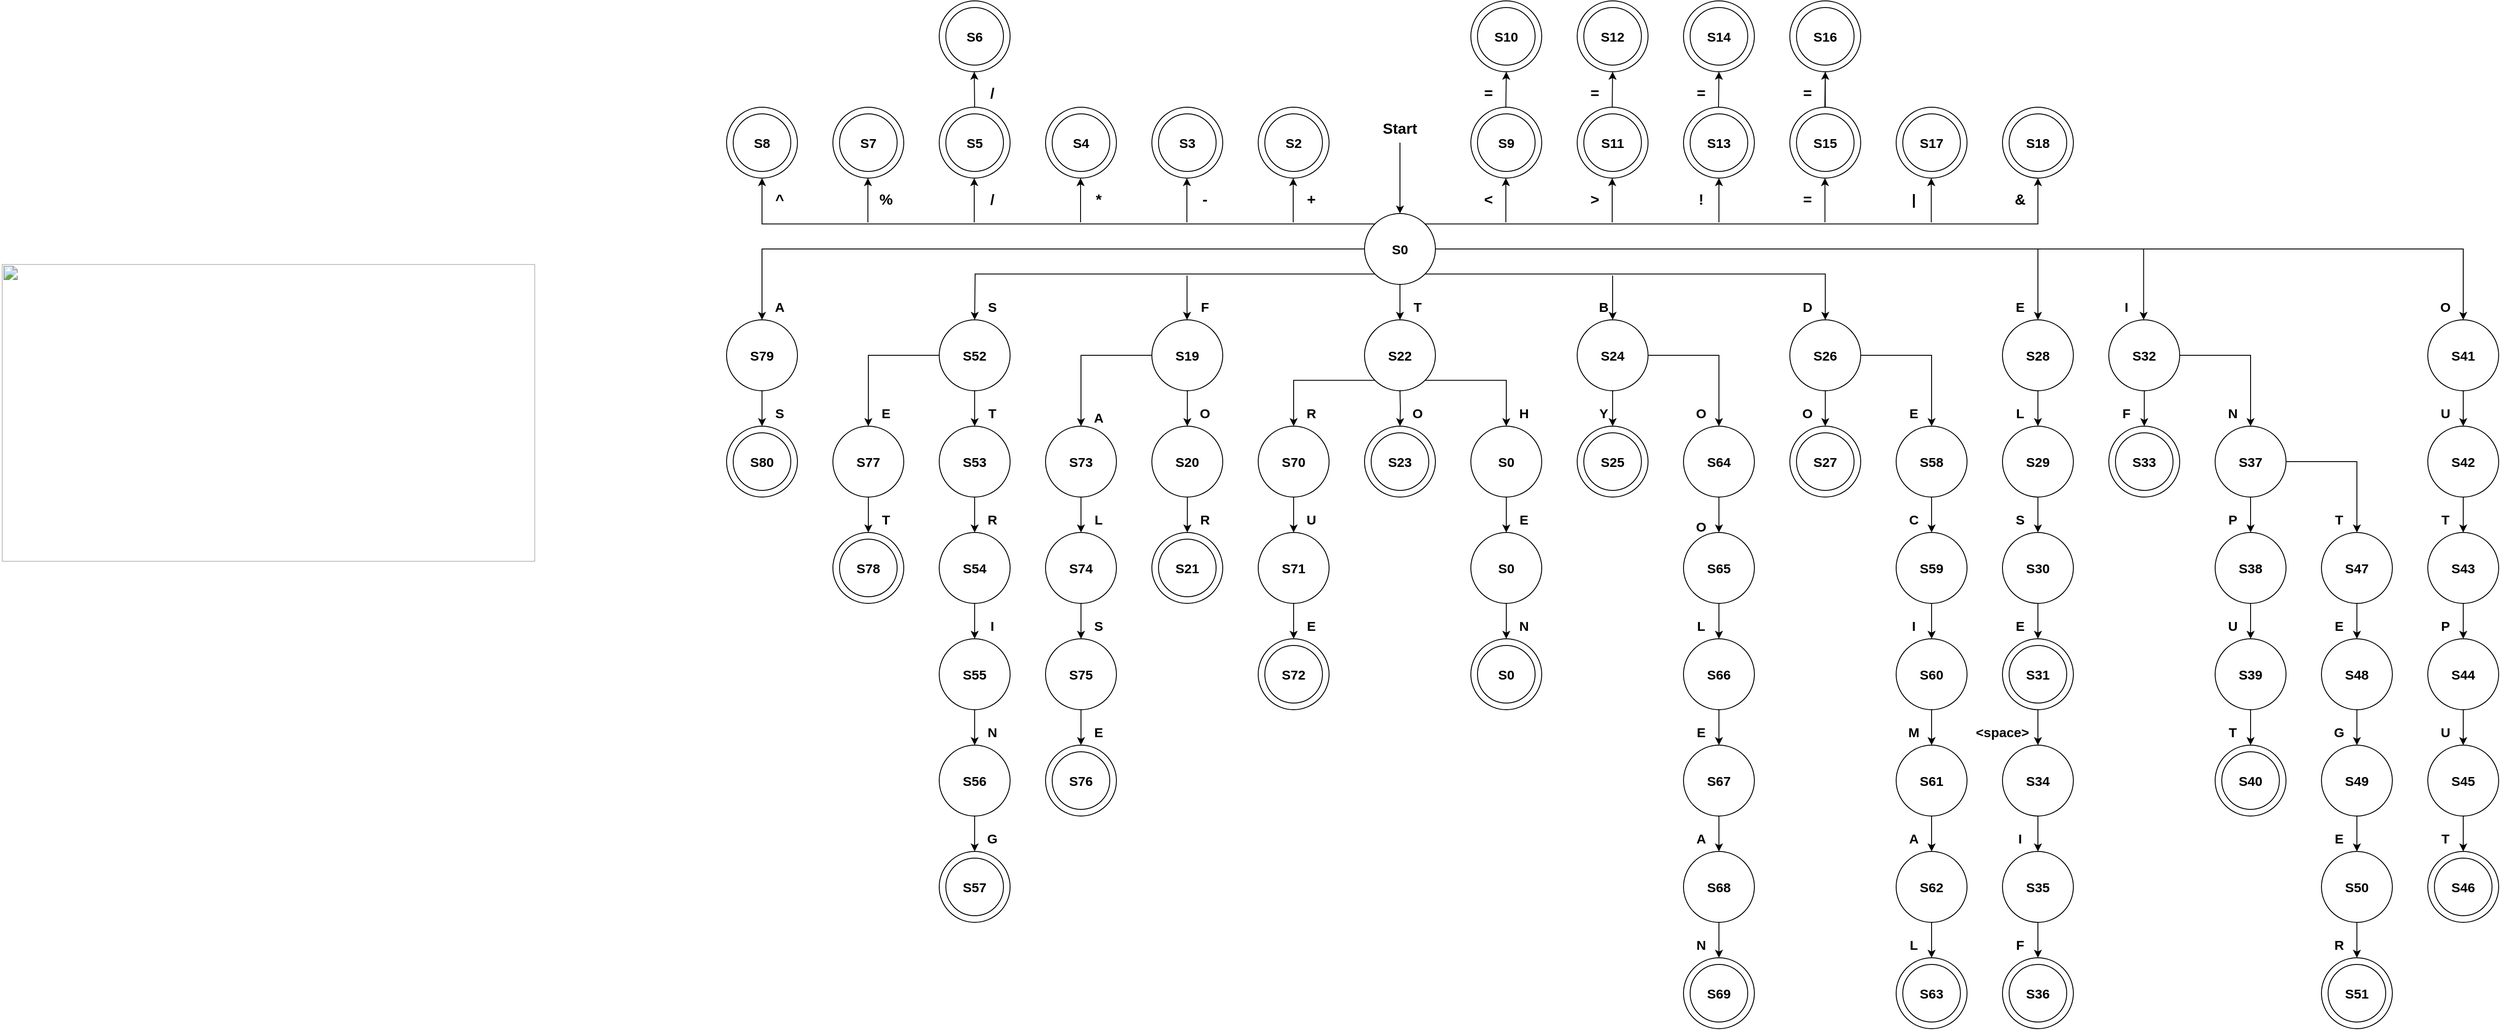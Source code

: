 <mxfile version="23.1.1" type="github">
  <diagram name="Page-1" id="2Z_bUNiFRxrvAi2RPvs9">
    <mxGraphModel dx="4583" dy="1637" grid="1" gridSize="10" guides="1" tooltips="1" connect="1" arrows="1" fold="1" page="1" pageScale="1" pageWidth="850" pageHeight="1100" math="0" shadow="0">
      <root>
        <mxCell id="0" />
        <mxCell id="1" parent="0" />
        <mxCell id="NZBmyqosyH3Fm5MMIALQ-1" value="&lt;b style=&quot;font-weight:normal;&quot; id=&quot;docs-internal-guid-eb4be076-7fff-5ffd-de3d-166df8ae6f57&quot;&gt;&lt;span style=&quot;font-size: 12pt; font-family: Arial, sans-serif; color: rgb(0, 0, 0); background-color: transparent; font-weight: 400; font-style: normal; font-variant: normal; text-decoration: none; vertical-align: baseline;&quot;&gt;&lt;span style=&quot;border:none;display:inline-block;overflow:hidden;width:602px;height:336px;&quot;&gt;&lt;img src=&quot;https://lh7-us.googleusercontent.com/VP4M3Hi1s6kcOgq6uoAI9A1riY5bVIjTYJq4XAkg1uNT6MSxGy4SmxX9o9PCMT8rErHRWBTeON-mXGxCeCrcoic1W1yH7DrjBUJ7i5KUu-tZbRa2CgNP4hKnTWltC2we0MYhHQoI4vn-CHy2yLpmqzY&quot; width=&quot;602&quot; height=&quot;336&quot; style=&quot;margin-left:0px;margin-top:0px;&quot;&gt;&lt;/span&gt;&lt;/span&gt;&lt;/b&gt;" style="text;whiteSpace=wrap;html=1;" vertex="1" parent="1">
          <mxGeometry x="-1180" y="570" width="630" height="360" as="geometry" />
        </mxCell>
        <mxCell id="NZBmyqosyH3Fm5MMIALQ-127" style="edgeStyle=orthogonalEdgeStyle;rounded=0;orthogonalLoop=1;jettySize=auto;html=1;exitX=0.5;exitY=1;exitDx=0;exitDy=0;entryX=0.5;entryY=0;entryDx=0;entryDy=0;" edge="1" parent="1" source="NZBmyqosyH3Fm5MMIALQ-3" target="NZBmyqosyH3Fm5MMIALQ-25">
          <mxGeometry relative="1" as="geometry" />
        </mxCell>
        <mxCell id="NZBmyqosyH3Fm5MMIALQ-140" style="edgeStyle=orthogonalEdgeStyle;rounded=0;orthogonalLoop=1;jettySize=auto;html=1;exitX=1;exitY=1;exitDx=0;exitDy=0;entryX=0.5;entryY=0;entryDx=0;entryDy=0;" edge="1" parent="1" source="NZBmyqosyH3Fm5MMIALQ-3" target="NZBmyqosyH3Fm5MMIALQ-111">
          <mxGeometry relative="1" as="geometry" />
        </mxCell>
        <mxCell id="NZBmyqosyH3Fm5MMIALQ-188" style="edgeStyle=orthogonalEdgeStyle;rounded=0;orthogonalLoop=1;jettySize=auto;html=1;exitX=1;exitY=0;exitDx=0;exitDy=0;entryX=0.5;entryY=1;entryDx=0;entryDy=0;" edge="1" parent="1" source="NZBmyqosyH3Fm5MMIALQ-3" target="NZBmyqosyH3Fm5MMIALQ-361">
          <mxGeometry relative="1" as="geometry">
            <mxPoint x="880" y="480" as="targetPoint" />
          </mxGeometry>
        </mxCell>
        <mxCell id="NZBmyqosyH3Fm5MMIALQ-192" style="edgeStyle=orthogonalEdgeStyle;rounded=0;orthogonalLoop=1;jettySize=auto;html=1;exitX=0;exitY=0;exitDx=0;exitDy=0;entryX=0.5;entryY=1;entryDx=0;entryDy=0;" edge="1" parent="1" source="NZBmyqosyH3Fm5MMIALQ-3" target="NZBmyqosyH3Fm5MMIALQ-23">
          <mxGeometry relative="1" as="geometry" />
        </mxCell>
        <mxCell id="NZBmyqosyH3Fm5MMIALQ-204" style="edgeStyle=orthogonalEdgeStyle;rounded=0;orthogonalLoop=1;jettySize=auto;html=1;exitX=1;exitY=0.5;exitDx=0;exitDy=0;entryX=0.5;entryY=0;entryDx=0;entryDy=0;" edge="1" parent="1" source="NZBmyqosyH3Fm5MMIALQ-3" target="NZBmyqosyH3Fm5MMIALQ-184">
          <mxGeometry relative="1" as="geometry" />
        </mxCell>
        <mxCell id="NZBmyqosyH3Fm5MMIALQ-207" style="edgeStyle=orthogonalEdgeStyle;rounded=0;orthogonalLoop=1;jettySize=auto;html=1;exitX=0;exitY=0.5;exitDx=0;exitDy=0;entryX=0.5;entryY=0;entryDx=0;entryDy=0;" edge="1" parent="1" source="NZBmyqosyH3Fm5MMIALQ-3" target="NZBmyqosyH3Fm5MMIALQ-81">
          <mxGeometry relative="1" as="geometry">
            <mxPoint x="-220" y="580" as="targetPoint" />
            <Array as="points">
              <mxPoint x="-320" y="560" />
              <mxPoint x="-320" y="640" />
            </Array>
          </mxGeometry>
        </mxCell>
        <mxCell id="NZBmyqosyH3Fm5MMIALQ-210" style="edgeStyle=orthogonalEdgeStyle;rounded=0;orthogonalLoop=1;jettySize=auto;html=1;exitX=0;exitY=1;exitDx=0;exitDy=0;entryX=0.5;entryY=0;entryDx=0;entryDy=0;" edge="1" parent="1" source="NZBmyqosyH3Fm5MMIALQ-3">
          <mxGeometry relative="1" as="geometry">
            <mxPoint x="-80" y="640" as="targetPoint" />
          </mxGeometry>
        </mxCell>
        <mxCell id="NZBmyqosyH3Fm5MMIALQ-3" value="" style="ellipse;whiteSpace=wrap;html=1;aspect=fixed;" vertex="1" parent="1">
          <mxGeometry x="360" y="520" width="80" height="80" as="geometry" />
        </mxCell>
        <mxCell id="NZBmyqosyH3Fm5MMIALQ-4" value="&lt;b style=&quot;font-size: 15px;&quot;&gt;S0&lt;/b&gt;" style="text;html=1;strokeColor=none;fillColor=none;align=center;verticalAlign=middle;whiteSpace=wrap;rounded=0;fontSize=15;" vertex="1" parent="1">
          <mxGeometry x="370" y="545" width="60" height="30" as="geometry" />
        </mxCell>
        <mxCell id="NZBmyqosyH3Fm5MMIALQ-15" value="" style="ellipse;whiteSpace=wrap;html=1;aspect=fixed;" vertex="1" parent="1">
          <mxGeometry x="-240" y="400" width="80" height="80" as="geometry" />
        </mxCell>
        <mxCell id="NZBmyqosyH3Fm5MMIALQ-17" value="" style="ellipse;whiteSpace=wrap;html=1;aspect=fixed;" vertex="1" parent="1">
          <mxGeometry x="-120" y="400" width="80" height="80" as="geometry" />
        </mxCell>
        <mxCell id="NZBmyqosyH3Fm5MMIALQ-23" value="" style="ellipse;whiteSpace=wrap;html=1;aspect=fixed;" vertex="1" parent="1">
          <mxGeometry x="-360" y="400" width="80" height="80" as="geometry" />
        </mxCell>
        <mxCell id="NZBmyqosyH3Fm5MMIALQ-130" style="edgeStyle=orthogonalEdgeStyle;rounded=0;orthogonalLoop=1;jettySize=auto;html=1;exitX=1;exitY=1;exitDx=0;exitDy=0;entryX=0.5;entryY=0;entryDx=0;entryDy=0;" edge="1" parent="1" source="NZBmyqosyH3Fm5MMIALQ-25" target="NZBmyqosyH3Fm5MMIALQ-31">
          <mxGeometry relative="1" as="geometry" />
        </mxCell>
        <mxCell id="NZBmyqosyH3Fm5MMIALQ-131" style="edgeStyle=orthogonalEdgeStyle;rounded=0;orthogonalLoop=1;jettySize=auto;html=1;exitX=0;exitY=1;exitDx=0;exitDy=0;entryX=0.5;entryY=0;entryDx=0;entryDy=0;" edge="1" parent="1" source="NZBmyqosyH3Fm5MMIALQ-25" target="NZBmyqosyH3Fm5MMIALQ-29">
          <mxGeometry relative="1" as="geometry" />
        </mxCell>
        <mxCell id="NZBmyqosyH3Fm5MMIALQ-25" value="" style="ellipse;whiteSpace=wrap;html=1;aspect=fixed;" vertex="1" parent="1">
          <mxGeometry x="360" y="640" width="80" height="80" as="geometry" />
        </mxCell>
        <mxCell id="NZBmyqosyH3Fm5MMIALQ-26" value="&lt;b style=&quot;font-size: 15px;&quot;&gt;S22&lt;/b&gt;" style="text;html=1;strokeColor=none;fillColor=none;align=center;verticalAlign=middle;whiteSpace=wrap;rounded=0;fontSize=15;" vertex="1" parent="1">
          <mxGeometry x="370" y="665" width="60" height="30" as="geometry" />
        </mxCell>
        <mxCell id="NZBmyqosyH3Fm5MMIALQ-213" style="edgeStyle=orthogonalEdgeStyle;rounded=0;orthogonalLoop=1;jettySize=auto;html=1;exitX=0.5;exitY=1;exitDx=0;exitDy=0;" edge="1" parent="1" source="NZBmyqosyH3Fm5MMIALQ-29" target="NZBmyqosyH3Fm5MMIALQ-33">
          <mxGeometry relative="1" as="geometry" />
        </mxCell>
        <mxCell id="NZBmyqosyH3Fm5MMIALQ-29" value="" style="ellipse;whiteSpace=wrap;html=1;aspect=fixed;" vertex="1" parent="1">
          <mxGeometry x="240" y="760" width="80" height="80" as="geometry" />
        </mxCell>
        <mxCell id="NZBmyqosyH3Fm5MMIALQ-30" value="&lt;b style=&quot;font-size: 15px;&quot;&gt;S70&lt;/b&gt;" style="text;html=1;strokeColor=none;fillColor=none;align=center;verticalAlign=middle;whiteSpace=wrap;rounded=0;fontSize=15;" vertex="1" parent="1">
          <mxGeometry x="250" y="785" width="60" height="30" as="geometry" />
        </mxCell>
        <mxCell id="NZBmyqosyH3Fm5MMIALQ-211" style="edgeStyle=orthogonalEdgeStyle;rounded=0;orthogonalLoop=1;jettySize=auto;html=1;exitX=0.5;exitY=1;exitDx=0;exitDy=0;" edge="1" parent="1" source="NZBmyqosyH3Fm5MMIALQ-31" target="NZBmyqosyH3Fm5MMIALQ-35">
          <mxGeometry relative="1" as="geometry" />
        </mxCell>
        <mxCell id="NZBmyqosyH3Fm5MMIALQ-31" value="" style="ellipse;whiteSpace=wrap;html=1;aspect=fixed;" vertex="1" parent="1">
          <mxGeometry x="480" y="760" width="80" height="80" as="geometry" />
        </mxCell>
        <mxCell id="NZBmyqosyH3Fm5MMIALQ-32" value="&lt;b style=&quot;font-size: 15px;&quot;&gt;S0&lt;/b&gt;" style="text;html=1;strokeColor=none;fillColor=none;align=center;verticalAlign=middle;whiteSpace=wrap;rounded=0;fontSize=15;" vertex="1" parent="1">
          <mxGeometry x="490" y="785" width="60" height="30" as="geometry" />
        </mxCell>
        <mxCell id="NZBmyqosyH3Fm5MMIALQ-214" style="edgeStyle=orthogonalEdgeStyle;rounded=0;orthogonalLoop=1;jettySize=auto;html=1;exitX=0.5;exitY=1;exitDx=0;exitDy=0;entryX=0.5;entryY=0;entryDx=0;entryDy=0;" edge="1" parent="1" source="NZBmyqosyH3Fm5MMIALQ-33">
          <mxGeometry relative="1" as="geometry">
            <mxPoint x="280" y="1000" as="targetPoint" />
          </mxGeometry>
        </mxCell>
        <mxCell id="NZBmyqosyH3Fm5MMIALQ-33" value="" style="ellipse;whiteSpace=wrap;html=1;aspect=fixed;" vertex="1" parent="1">
          <mxGeometry x="240" y="880" width="80" height="80" as="geometry" />
        </mxCell>
        <mxCell id="NZBmyqosyH3Fm5MMIALQ-34" value="&lt;b style=&quot;font-size: 15px;&quot;&gt;S71&lt;/b&gt;" style="text;html=1;strokeColor=none;fillColor=none;align=center;verticalAlign=middle;whiteSpace=wrap;rounded=0;fontSize=15;" vertex="1" parent="1">
          <mxGeometry x="250" y="905" width="60" height="30" as="geometry" />
        </mxCell>
        <mxCell id="NZBmyqosyH3Fm5MMIALQ-212" style="edgeStyle=orthogonalEdgeStyle;rounded=0;orthogonalLoop=1;jettySize=auto;html=1;exitX=0.5;exitY=1;exitDx=0;exitDy=0;" edge="1" parent="1" source="NZBmyqosyH3Fm5MMIALQ-35">
          <mxGeometry relative="1" as="geometry">
            <mxPoint x="520" y="1000" as="targetPoint" />
          </mxGeometry>
        </mxCell>
        <mxCell id="NZBmyqosyH3Fm5MMIALQ-35" value="" style="ellipse;whiteSpace=wrap;html=1;aspect=fixed;" vertex="1" parent="1">
          <mxGeometry x="480" y="880" width="80" height="80" as="geometry" />
        </mxCell>
        <mxCell id="NZBmyqosyH3Fm5MMIALQ-36" value="&lt;b style=&quot;font-size: 15px;&quot;&gt;S0&lt;/b&gt;" style="text;html=1;strokeColor=none;fillColor=none;align=center;verticalAlign=middle;whiteSpace=wrap;rounded=0;fontSize=15;" vertex="1" parent="1">
          <mxGeometry x="490" y="905" width="60" height="30" as="geometry" />
        </mxCell>
        <mxCell id="NZBmyqosyH3Fm5MMIALQ-215" style="edgeStyle=orthogonalEdgeStyle;rounded=0;orthogonalLoop=1;jettySize=auto;html=1;exitX=0.5;exitY=1;exitDx=0;exitDy=0;" edge="1" parent="1" source="NZBmyqosyH3Fm5MMIALQ-41" target="NZBmyqosyH3Fm5MMIALQ-43">
          <mxGeometry relative="1" as="geometry" />
        </mxCell>
        <mxCell id="NZBmyqosyH3Fm5MMIALQ-251" style="edgeStyle=orthogonalEdgeStyle;rounded=0;orthogonalLoop=1;jettySize=auto;html=1;exitX=0;exitY=0.5;exitDx=0;exitDy=0;entryX=0.5;entryY=0;entryDx=0;entryDy=0;" edge="1" parent="1" source="NZBmyqosyH3Fm5MMIALQ-41" target="NZBmyqosyH3Fm5MMIALQ-47">
          <mxGeometry relative="1" as="geometry" />
        </mxCell>
        <mxCell id="NZBmyqosyH3Fm5MMIALQ-41" value="" style="ellipse;whiteSpace=wrap;html=1;aspect=fixed;" vertex="1" parent="1">
          <mxGeometry x="120" y="640" width="80" height="80" as="geometry" />
        </mxCell>
        <mxCell id="NZBmyqosyH3Fm5MMIALQ-42" value="&lt;b style=&quot;font-size: 15px;&quot;&gt;S19&lt;/b&gt;" style="text;html=1;strokeColor=none;fillColor=none;align=center;verticalAlign=middle;whiteSpace=wrap;rounded=0;fontSize=15;" vertex="1" parent="1">
          <mxGeometry x="130" y="665" width="60" height="30" as="geometry" />
        </mxCell>
        <mxCell id="NZBmyqosyH3Fm5MMIALQ-216" style="edgeStyle=orthogonalEdgeStyle;rounded=0;orthogonalLoop=1;jettySize=auto;html=1;exitX=0.5;exitY=1;exitDx=0;exitDy=0;entryX=0.5;entryY=0;entryDx=0;entryDy=0;" edge="1" parent="1" source="NZBmyqosyH3Fm5MMIALQ-43">
          <mxGeometry relative="1" as="geometry">
            <mxPoint x="160" y="880" as="targetPoint" />
          </mxGeometry>
        </mxCell>
        <mxCell id="NZBmyqosyH3Fm5MMIALQ-43" value="" style="ellipse;whiteSpace=wrap;html=1;aspect=fixed;" vertex="1" parent="1">
          <mxGeometry x="120" y="760" width="80" height="80" as="geometry" />
        </mxCell>
        <mxCell id="NZBmyqosyH3Fm5MMIALQ-44" value="&lt;b style=&quot;font-size: 15px;&quot;&gt;S20&lt;/b&gt;" style="text;html=1;strokeColor=none;fillColor=none;align=center;verticalAlign=middle;whiteSpace=wrap;rounded=0;fontSize=15;" vertex="1" parent="1">
          <mxGeometry x="130" y="785" width="60" height="30" as="geometry" />
        </mxCell>
        <mxCell id="NZBmyqosyH3Fm5MMIALQ-217" style="edgeStyle=orthogonalEdgeStyle;rounded=0;orthogonalLoop=1;jettySize=auto;html=1;exitX=0.5;exitY=1;exitDx=0;exitDy=0;" edge="1" parent="1" source="NZBmyqosyH3Fm5MMIALQ-47" target="NZBmyqosyH3Fm5MMIALQ-49">
          <mxGeometry relative="1" as="geometry" />
        </mxCell>
        <mxCell id="NZBmyqosyH3Fm5MMIALQ-47" value="" style="ellipse;whiteSpace=wrap;html=1;aspect=fixed;" vertex="1" parent="1">
          <mxGeometry y="760" width="80" height="80" as="geometry" />
        </mxCell>
        <mxCell id="NZBmyqosyH3Fm5MMIALQ-48" value="&lt;b style=&quot;font-size: 15px;&quot;&gt;S73&lt;/b&gt;" style="text;html=1;strokeColor=none;fillColor=none;align=center;verticalAlign=middle;whiteSpace=wrap;rounded=0;fontSize=15;" vertex="1" parent="1">
          <mxGeometry x="10" y="785" width="60" height="30" as="geometry" />
        </mxCell>
        <mxCell id="NZBmyqosyH3Fm5MMIALQ-218" style="edgeStyle=orthogonalEdgeStyle;rounded=0;orthogonalLoop=1;jettySize=auto;html=1;exitX=0.5;exitY=1;exitDx=0;exitDy=0;entryX=0.5;entryY=0;entryDx=0;entryDy=0;" edge="1" parent="1" source="NZBmyqosyH3Fm5MMIALQ-49" target="NZBmyqosyH3Fm5MMIALQ-51">
          <mxGeometry relative="1" as="geometry" />
        </mxCell>
        <mxCell id="NZBmyqosyH3Fm5MMIALQ-49" value="" style="ellipse;whiteSpace=wrap;html=1;aspect=fixed;" vertex="1" parent="1">
          <mxGeometry y="880" width="80" height="80" as="geometry" />
        </mxCell>
        <mxCell id="NZBmyqosyH3Fm5MMIALQ-50" value="&lt;b style=&quot;font-size: 15px;&quot;&gt;S74&lt;/b&gt;" style="text;html=1;strokeColor=none;fillColor=none;align=center;verticalAlign=middle;whiteSpace=wrap;rounded=0;fontSize=15;" vertex="1" parent="1">
          <mxGeometry x="10" y="905" width="60" height="30" as="geometry" />
        </mxCell>
        <mxCell id="NZBmyqosyH3Fm5MMIALQ-219" style="edgeStyle=orthogonalEdgeStyle;rounded=0;orthogonalLoop=1;jettySize=auto;html=1;exitX=0.5;exitY=1;exitDx=0;exitDy=0;entryX=0.5;entryY=0;entryDx=0;entryDy=0;" edge="1" parent="1" source="NZBmyqosyH3Fm5MMIALQ-51">
          <mxGeometry relative="1" as="geometry">
            <mxPoint x="40" y="1120" as="targetPoint" />
          </mxGeometry>
        </mxCell>
        <mxCell id="NZBmyqosyH3Fm5MMIALQ-51" value="" style="ellipse;whiteSpace=wrap;html=1;aspect=fixed;" vertex="1" parent="1">
          <mxGeometry y="1000" width="80" height="80" as="geometry" />
        </mxCell>
        <mxCell id="NZBmyqosyH3Fm5MMIALQ-52" value="&lt;b style=&quot;font-size: 15px;&quot;&gt;S75&lt;/b&gt;" style="text;html=1;strokeColor=none;fillColor=none;align=center;verticalAlign=middle;whiteSpace=wrap;rounded=0;fontSize=15;" vertex="1" parent="1">
          <mxGeometry x="10" y="1025" width="60" height="30" as="geometry" />
        </mxCell>
        <mxCell id="NZBmyqosyH3Fm5MMIALQ-225" style="edgeStyle=orthogonalEdgeStyle;rounded=0;orthogonalLoop=1;jettySize=auto;html=1;exitX=0.5;exitY=1;exitDx=0;exitDy=0;entryX=0.5;entryY=0;entryDx=0;entryDy=0;" edge="1" parent="1" source="NZBmyqosyH3Fm5MMIALQ-65" target="NZBmyqosyH3Fm5MMIALQ-67">
          <mxGeometry relative="1" as="geometry" />
        </mxCell>
        <mxCell id="NZBmyqosyH3Fm5MMIALQ-65" value="" style="ellipse;whiteSpace=wrap;html=1;aspect=fixed;" vertex="1" parent="1">
          <mxGeometry x="-120" y="760" width="80" height="80" as="geometry" />
        </mxCell>
        <mxCell id="NZBmyqosyH3Fm5MMIALQ-66" value="&lt;b style=&quot;font-size: 15px;&quot;&gt;S53&lt;/b&gt;" style="text;html=1;strokeColor=none;fillColor=none;align=center;verticalAlign=middle;whiteSpace=wrap;rounded=0;fontSize=15;" vertex="1" parent="1">
          <mxGeometry x="-110" y="785" width="60" height="30" as="geometry" />
        </mxCell>
        <mxCell id="NZBmyqosyH3Fm5MMIALQ-228" style="edgeStyle=orthogonalEdgeStyle;rounded=0;orthogonalLoop=1;jettySize=auto;html=1;exitX=0.5;exitY=1;exitDx=0;exitDy=0;entryX=0.5;entryY=0;entryDx=0;entryDy=0;" edge="1" parent="1" source="NZBmyqosyH3Fm5MMIALQ-67" target="NZBmyqosyH3Fm5MMIALQ-69">
          <mxGeometry relative="1" as="geometry" />
        </mxCell>
        <mxCell id="NZBmyqosyH3Fm5MMIALQ-67" value="" style="ellipse;whiteSpace=wrap;html=1;aspect=fixed;" vertex="1" parent="1">
          <mxGeometry x="-120" y="880" width="80" height="80" as="geometry" />
        </mxCell>
        <mxCell id="NZBmyqosyH3Fm5MMIALQ-68" value="&lt;b style=&quot;font-size: 15px;&quot;&gt;S54&lt;/b&gt;" style="text;html=1;strokeColor=none;fillColor=none;align=center;verticalAlign=middle;whiteSpace=wrap;rounded=0;fontSize=15;" vertex="1" parent="1">
          <mxGeometry x="-110" y="905" width="60" height="30" as="geometry" />
        </mxCell>
        <mxCell id="NZBmyqosyH3Fm5MMIALQ-229" style="edgeStyle=orthogonalEdgeStyle;rounded=0;orthogonalLoop=1;jettySize=auto;html=1;exitX=0.5;exitY=1;exitDx=0;exitDy=0;entryX=0.5;entryY=0;entryDx=0;entryDy=0;" edge="1" parent="1" source="NZBmyqosyH3Fm5MMIALQ-69" target="NZBmyqosyH3Fm5MMIALQ-71">
          <mxGeometry relative="1" as="geometry" />
        </mxCell>
        <mxCell id="NZBmyqosyH3Fm5MMIALQ-69" value="" style="ellipse;whiteSpace=wrap;html=1;aspect=fixed;" vertex="1" parent="1">
          <mxGeometry x="-120" y="1000" width="80" height="80" as="geometry" />
        </mxCell>
        <mxCell id="NZBmyqosyH3Fm5MMIALQ-70" value="&lt;b style=&quot;font-size: 15px;&quot;&gt;S55&lt;/b&gt;" style="text;html=1;strokeColor=none;fillColor=none;align=center;verticalAlign=middle;whiteSpace=wrap;rounded=0;fontSize=15;" vertex="1" parent="1">
          <mxGeometry x="-110" y="1025" width="60" height="30" as="geometry" />
        </mxCell>
        <mxCell id="NZBmyqosyH3Fm5MMIALQ-230" style="edgeStyle=orthogonalEdgeStyle;rounded=0;orthogonalLoop=1;jettySize=auto;html=1;exitX=0.5;exitY=1;exitDx=0;exitDy=0;entryX=0.5;entryY=0;entryDx=0;entryDy=0;" edge="1" parent="1" source="NZBmyqosyH3Fm5MMIALQ-71">
          <mxGeometry relative="1" as="geometry">
            <mxPoint x="-80" y="1240" as="targetPoint" />
          </mxGeometry>
        </mxCell>
        <mxCell id="NZBmyqosyH3Fm5MMIALQ-71" value="" style="ellipse;whiteSpace=wrap;html=1;aspect=fixed;" vertex="1" parent="1">
          <mxGeometry x="-120" y="1120" width="80" height="80" as="geometry" />
        </mxCell>
        <mxCell id="NZBmyqosyH3Fm5MMIALQ-72" value="&lt;b style=&quot;font-size: 15px;&quot;&gt;S56&lt;/b&gt;" style="text;html=1;strokeColor=none;fillColor=none;align=center;verticalAlign=middle;whiteSpace=wrap;rounded=0;fontSize=15;" vertex="1" parent="1">
          <mxGeometry x="-110" y="1145" width="60" height="30" as="geometry" />
        </mxCell>
        <mxCell id="NZBmyqosyH3Fm5MMIALQ-224" style="edgeStyle=orthogonalEdgeStyle;rounded=0;orthogonalLoop=1;jettySize=auto;html=1;exitX=0.5;exitY=1;exitDx=0;exitDy=0;" edge="1" parent="1" source="NZBmyqosyH3Fm5MMIALQ-73" target="NZBmyqosyH3Fm5MMIALQ-65">
          <mxGeometry relative="1" as="geometry" />
        </mxCell>
        <mxCell id="NZBmyqosyH3Fm5MMIALQ-250" style="edgeStyle=orthogonalEdgeStyle;rounded=0;orthogonalLoop=1;jettySize=auto;html=1;exitX=0;exitY=0.5;exitDx=0;exitDy=0;entryX=0.5;entryY=0;entryDx=0;entryDy=0;" edge="1" parent="1" source="NZBmyqosyH3Fm5MMIALQ-73" target="NZBmyqosyH3Fm5MMIALQ-77">
          <mxGeometry relative="1" as="geometry" />
        </mxCell>
        <mxCell id="NZBmyqosyH3Fm5MMIALQ-73" value="" style="ellipse;whiteSpace=wrap;html=1;aspect=fixed;" vertex="1" parent="1">
          <mxGeometry x="-120" y="640" width="80" height="80" as="geometry" />
        </mxCell>
        <mxCell id="NZBmyqosyH3Fm5MMIALQ-74" value="&lt;b style=&quot;font-size: 15px;&quot;&gt;S52&lt;/b&gt;" style="text;html=1;strokeColor=none;fillColor=none;align=center;verticalAlign=middle;whiteSpace=wrap;rounded=0;fontSize=15;" vertex="1" parent="1">
          <mxGeometry x="-110" y="665" width="60" height="30" as="geometry" />
        </mxCell>
        <mxCell id="NZBmyqosyH3Fm5MMIALQ-226" style="edgeStyle=orthogonalEdgeStyle;rounded=0;orthogonalLoop=1;jettySize=auto;html=1;exitX=0.5;exitY=1;exitDx=0;exitDy=0;entryX=0.5;entryY=0;entryDx=0;entryDy=0;" edge="1" parent="1" source="NZBmyqosyH3Fm5MMIALQ-77">
          <mxGeometry relative="1" as="geometry">
            <mxPoint x="-200" y="880.0" as="targetPoint" />
          </mxGeometry>
        </mxCell>
        <mxCell id="NZBmyqosyH3Fm5MMIALQ-77" value="" style="ellipse;whiteSpace=wrap;html=1;aspect=fixed;" vertex="1" parent="1">
          <mxGeometry x="-240" y="760" width="80" height="80" as="geometry" />
        </mxCell>
        <mxCell id="NZBmyqosyH3Fm5MMIALQ-78" value="&lt;b style=&quot;font-size: 15px;&quot;&gt;S77&lt;/b&gt;" style="text;html=1;strokeColor=none;fillColor=none;align=center;verticalAlign=middle;whiteSpace=wrap;rounded=0;fontSize=15;" vertex="1" parent="1">
          <mxGeometry x="-230" y="785" width="60" height="30" as="geometry" />
        </mxCell>
        <mxCell id="NZBmyqosyH3Fm5MMIALQ-227" style="edgeStyle=orthogonalEdgeStyle;rounded=0;orthogonalLoop=1;jettySize=auto;html=1;exitX=0.5;exitY=1;exitDx=0;exitDy=0;" edge="1" parent="1" source="NZBmyqosyH3Fm5MMIALQ-81">
          <mxGeometry relative="1" as="geometry">
            <mxPoint x="-320" y="760.0" as="targetPoint" />
          </mxGeometry>
        </mxCell>
        <mxCell id="NZBmyqosyH3Fm5MMIALQ-81" value="" style="ellipse;whiteSpace=wrap;html=1;aspect=fixed;" vertex="1" parent="1">
          <mxGeometry x="-360" y="640" width="80" height="80" as="geometry" />
        </mxCell>
        <mxCell id="NZBmyqosyH3Fm5MMIALQ-82" value="&lt;b style=&quot;font-size: 15px;&quot;&gt;S79&lt;/b&gt;" style="text;html=1;strokeColor=none;fillColor=none;align=center;verticalAlign=middle;whiteSpace=wrap;rounded=0;fontSize=15;" vertex="1" parent="1">
          <mxGeometry x="-350" y="665" width="60" height="30" as="geometry" />
        </mxCell>
        <mxCell id="NZBmyqosyH3Fm5MMIALQ-85" value="" style="ellipse;whiteSpace=wrap;html=1;aspect=fixed;" vertex="1" parent="1">
          <mxGeometry x="-120" y="280" width="80" height="80" as="geometry" />
        </mxCell>
        <mxCell id="NZBmyqosyH3Fm5MMIALQ-132" style="edgeStyle=orthogonalEdgeStyle;rounded=0;orthogonalLoop=1;jettySize=auto;html=1;exitX=1;exitY=0.5;exitDx=0;exitDy=0;" edge="1" parent="1" source="NZBmyqosyH3Fm5MMIALQ-95" target="NZBmyqosyH3Fm5MMIALQ-107">
          <mxGeometry relative="1" as="geometry" />
        </mxCell>
        <mxCell id="NZBmyqosyH3Fm5MMIALQ-133" style="edgeStyle=orthogonalEdgeStyle;rounded=0;orthogonalLoop=1;jettySize=auto;html=1;exitX=0.5;exitY=1;exitDx=0;exitDy=0;entryX=0.5;entryY=0;entryDx=0;entryDy=0;" edge="1" parent="1" source="NZBmyqosyH3Fm5MMIALQ-95">
          <mxGeometry relative="1" as="geometry">
            <mxPoint x="640" y="760" as="targetPoint" />
          </mxGeometry>
        </mxCell>
        <mxCell id="NZBmyqosyH3Fm5MMIALQ-95" value="" style="ellipse;whiteSpace=wrap;html=1;aspect=fixed;" vertex="1" parent="1">
          <mxGeometry x="600" y="640" width="80" height="80" as="geometry" />
        </mxCell>
        <mxCell id="NZBmyqosyH3Fm5MMIALQ-96" value="&lt;b style=&quot;font-size: 15px;&quot;&gt;S24&lt;/b&gt;" style="text;html=1;strokeColor=none;fillColor=none;align=center;verticalAlign=middle;whiteSpace=wrap;rounded=0;fontSize=15;" vertex="1" parent="1">
          <mxGeometry x="610" y="665" width="60" height="30" as="geometry" />
        </mxCell>
        <mxCell id="NZBmyqosyH3Fm5MMIALQ-135" style="edgeStyle=orthogonalEdgeStyle;rounded=0;orthogonalLoop=1;jettySize=auto;html=1;exitX=0.5;exitY=1;exitDx=0;exitDy=0;" edge="1" parent="1" source="NZBmyqosyH3Fm5MMIALQ-99" target="NZBmyqosyH3Fm5MMIALQ-101">
          <mxGeometry relative="1" as="geometry" />
        </mxCell>
        <mxCell id="NZBmyqosyH3Fm5MMIALQ-99" value="" style="ellipse;whiteSpace=wrap;html=1;aspect=fixed;" vertex="1" parent="1">
          <mxGeometry x="720" y="880" width="80" height="80" as="geometry" />
        </mxCell>
        <mxCell id="NZBmyqosyH3Fm5MMIALQ-100" value="&lt;b style=&quot;font-size: 15px;&quot;&gt;S65&lt;/b&gt;" style="text;html=1;strokeColor=none;fillColor=none;align=center;verticalAlign=middle;whiteSpace=wrap;rounded=0;fontSize=15;" vertex="1" parent="1">
          <mxGeometry x="730" y="905" width="60" height="30" as="geometry" />
        </mxCell>
        <mxCell id="NZBmyqosyH3Fm5MMIALQ-136" style="edgeStyle=orthogonalEdgeStyle;rounded=0;orthogonalLoop=1;jettySize=auto;html=1;exitX=0.5;exitY=1;exitDx=0;exitDy=0;entryX=0.5;entryY=0;entryDx=0;entryDy=0;" edge="1" parent="1" source="NZBmyqosyH3Fm5MMIALQ-101" target="NZBmyqosyH3Fm5MMIALQ-103">
          <mxGeometry relative="1" as="geometry" />
        </mxCell>
        <mxCell id="NZBmyqosyH3Fm5MMIALQ-101" value="" style="ellipse;whiteSpace=wrap;html=1;aspect=fixed;" vertex="1" parent="1">
          <mxGeometry x="720" y="1000" width="80" height="80" as="geometry" />
        </mxCell>
        <mxCell id="NZBmyqosyH3Fm5MMIALQ-102" value="&lt;b style=&quot;font-size: 15px;&quot;&gt;S66&lt;/b&gt;" style="text;html=1;strokeColor=none;fillColor=none;align=center;verticalAlign=middle;whiteSpace=wrap;rounded=0;fontSize=15;" vertex="1" parent="1">
          <mxGeometry x="730" y="1025" width="60" height="30" as="geometry" />
        </mxCell>
        <mxCell id="NZBmyqosyH3Fm5MMIALQ-137" style="edgeStyle=orthogonalEdgeStyle;rounded=0;orthogonalLoop=1;jettySize=auto;html=1;exitX=0.5;exitY=1;exitDx=0;exitDy=0;entryX=0.5;entryY=0;entryDx=0;entryDy=0;" edge="1" parent="1" source="NZBmyqosyH3Fm5MMIALQ-103" target="NZBmyqosyH3Fm5MMIALQ-105">
          <mxGeometry relative="1" as="geometry" />
        </mxCell>
        <mxCell id="NZBmyqosyH3Fm5MMIALQ-103" value="" style="ellipse;whiteSpace=wrap;html=1;aspect=fixed;" vertex="1" parent="1">
          <mxGeometry x="720" y="1120" width="80" height="80" as="geometry" />
        </mxCell>
        <mxCell id="NZBmyqosyH3Fm5MMIALQ-104" value="&lt;b style=&quot;font-size: 15px;&quot;&gt;S67&lt;/b&gt;" style="text;html=1;strokeColor=none;fillColor=none;align=center;verticalAlign=middle;whiteSpace=wrap;rounded=0;fontSize=15;" vertex="1" parent="1">
          <mxGeometry x="730" y="1145" width="60" height="30" as="geometry" />
        </mxCell>
        <mxCell id="NZBmyqosyH3Fm5MMIALQ-236" style="edgeStyle=orthogonalEdgeStyle;rounded=0;orthogonalLoop=1;jettySize=auto;html=1;exitX=0.5;exitY=1;exitDx=0;exitDy=0;entryX=0.5;entryY=0;entryDx=0;entryDy=0;" edge="1" parent="1" source="NZBmyqosyH3Fm5MMIALQ-105">
          <mxGeometry relative="1" as="geometry">
            <mxPoint x="760" y="1360.0" as="targetPoint" />
          </mxGeometry>
        </mxCell>
        <mxCell id="NZBmyqosyH3Fm5MMIALQ-105" value="" style="ellipse;whiteSpace=wrap;html=1;aspect=fixed;" vertex="1" parent="1">
          <mxGeometry x="720" y="1240" width="80" height="80" as="geometry" />
        </mxCell>
        <mxCell id="NZBmyqosyH3Fm5MMIALQ-106" value="&lt;b style=&quot;font-size: 15px;&quot;&gt;S68&lt;/b&gt;" style="text;html=1;strokeColor=none;fillColor=none;align=center;verticalAlign=middle;whiteSpace=wrap;rounded=0;fontSize=15;" vertex="1" parent="1">
          <mxGeometry x="730" y="1265" width="60" height="30" as="geometry" />
        </mxCell>
        <mxCell id="NZBmyqosyH3Fm5MMIALQ-134" style="edgeStyle=orthogonalEdgeStyle;rounded=0;orthogonalLoop=1;jettySize=auto;html=1;exitX=0.5;exitY=1;exitDx=0;exitDy=0;entryX=0.5;entryY=0;entryDx=0;entryDy=0;" edge="1" parent="1" source="NZBmyqosyH3Fm5MMIALQ-107" target="NZBmyqosyH3Fm5MMIALQ-99">
          <mxGeometry relative="1" as="geometry" />
        </mxCell>
        <mxCell id="NZBmyqosyH3Fm5MMIALQ-107" value="" style="ellipse;whiteSpace=wrap;html=1;aspect=fixed;" vertex="1" parent="1">
          <mxGeometry x="720" y="760" width="80" height="80" as="geometry" />
        </mxCell>
        <mxCell id="NZBmyqosyH3Fm5MMIALQ-108" value="&lt;b style=&quot;font-size: 15px;&quot;&gt;S64&lt;/b&gt;" style="text;html=1;strokeColor=none;fillColor=none;align=center;verticalAlign=middle;whiteSpace=wrap;rounded=0;fontSize=15;" vertex="1" parent="1">
          <mxGeometry x="730" y="785" width="60" height="30" as="geometry" />
        </mxCell>
        <mxCell id="NZBmyqosyH3Fm5MMIALQ-138" style="edgeStyle=orthogonalEdgeStyle;rounded=0;orthogonalLoop=1;jettySize=auto;html=1;exitX=1;exitY=0.5;exitDx=0;exitDy=0;entryX=0.5;entryY=0;entryDx=0;entryDy=0;" edge="1" parent="1" source="NZBmyqosyH3Fm5MMIALQ-111" target="NZBmyqosyH3Fm5MMIALQ-123">
          <mxGeometry relative="1" as="geometry" />
        </mxCell>
        <mxCell id="NZBmyqosyH3Fm5MMIALQ-139" style="edgeStyle=orthogonalEdgeStyle;rounded=0;orthogonalLoop=1;jettySize=auto;html=1;exitX=0.5;exitY=1;exitDx=0;exitDy=0;" edge="1" parent="1" source="NZBmyqosyH3Fm5MMIALQ-111">
          <mxGeometry relative="1" as="geometry">
            <mxPoint x="880" y="760" as="targetPoint" />
          </mxGeometry>
        </mxCell>
        <mxCell id="NZBmyqosyH3Fm5MMIALQ-111" value="" style="ellipse;whiteSpace=wrap;html=1;aspect=fixed;" vertex="1" parent="1">
          <mxGeometry x="840" y="640" width="80" height="80" as="geometry" />
        </mxCell>
        <mxCell id="NZBmyqosyH3Fm5MMIALQ-112" value="&lt;b style=&quot;font-size: 15px;&quot;&gt;S26&lt;/b&gt;" style="text;html=1;strokeColor=none;fillColor=none;align=center;verticalAlign=middle;whiteSpace=wrap;rounded=0;fontSize=15;" vertex="1" parent="1">
          <mxGeometry x="850" y="665" width="60" height="30" as="geometry" />
        </mxCell>
        <mxCell id="NZBmyqosyH3Fm5MMIALQ-232" style="edgeStyle=orthogonalEdgeStyle;rounded=0;orthogonalLoop=1;jettySize=auto;html=1;exitX=0.5;exitY=1;exitDx=0;exitDy=0;" edge="1" parent="1" source="NZBmyqosyH3Fm5MMIALQ-115" target="NZBmyqosyH3Fm5MMIALQ-117">
          <mxGeometry relative="1" as="geometry" />
        </mxCell>
        <mxCell id="NZBmyqosyH3Fm5MMIALQ-115" value="" style="ellipse;whiteSpace=wrap;html=1;aspect=fixed;" vertex="1" parent="1">
          <mxGeometry x="960" y="880" width="80" height="80" as="geometry" />
        </mxCell>
        <mxCell id="NZBmyqosyH3Fm5MMIALQ-116" value="&lt;b style=&quot;font-size: 15px;&quot;&gt;S59&lt;/b&gt;" style="text;html=1;strokeColor=none;fillColor=none;align=center;verticalAlign=middle;whiteSpace=wrap;rounded=0;fontSize=15;" vertex="1" parent="1">
          <mxGeometry x="970" y="905" width="60" height="30" as="geometry" />
        </mxCell>
        <mxCell id="NZBmyqosyH3Fm5MMIALQ-233" style="edgeStyle=orthogonalEdgeStyle;rounded=0;orthogonalLoop=1;jettySize=auto;html=1;exitX=0.5;exitY=1;exitDx=0;exitDy=0;entryX=0.5;entryY=0;entryDx=0;entryDy=0;" edge="1" parent="1" source="NZBmyqosyH3Fm5MMIALQ-117" target="NZBmyqosyH3Fm5MMIALQ-119">
          <mxGeometry relative="1" as="geometry" />
        </mxCell>
        <mxCell id="NZBmyqosyH3Fm5MMIALQ-117" value="" style="ellipse;whiteSpace=wrap;html=1;aspect=fixed;" vertex="1" parent="1">
          <mxGeometry x="960" y="1000" width="80" height="80" as="geometry" />
        </mxCell>
        <mxCell id="NZBmyqosyH3Fm5MMIALQ-118" value="&lt;b style=&quot;font-size: 15px;&quot;&gt;S60&lt;/b&gt;" style="text;html=1;strokeColor=none;fillColor=none;align=center;verticalAlign=middle;whiteSpace=wrap;rounded=0;fontSize=15;" vertex="1" parent="1">
          <mxGeometry x="970" y="1025" width="60" height="30" as="geometry" />
        </mxCell>
        <mxCell id="NZBmyqosyH3Fm5MMIALQ-234" style="edgeStyle=orthogonalEdgeStyle;rounded=0;orthogonalLoop=1;jettySize=auto;html=1;exitX=0.5;exitY=1;exitDx=0;exitDy=0;entryX=0.5;entryY=0;entryDx=0;entryDy=0;" edge="1" parent="1" source="NZBmyqosyH3Fm5MMIALQ-119" target="NZBmyqosyH3Fm5MMIALQ-121">
          <mxGeometry relative="1" as="geometry" />
        </mxCell>
        <mxCell id="NZBmyqosyH3Fm5MMIALQ-119" value="" style="ellipse;whiteSpace=wrap;html=1;aspect=fixed;" vertex="1" parent="1">
          <mxGeometry x="960" y="1120" width="80" height="80" as="geometry" />
        </mxCell>
        <mxCell id="NZBmyqosyH3Fm5MMIALQ-120" value="&lt;b style=&quot;font-size: 15px;&quot;&gt;S61&lt;/b&gt;" style="text;html=1;strokeColor=none;fillColor=none;align=center;verticalAlign=middle;whiteSpace=wrap;rounded=0;fontSize=15;" vertex="1" parent="1">
          <mxGeometry x="970" y="1145" width="60" height="30" as="geometry" />
        </mxCell>
        <mxCell id="NZBmyqosyH3Fm5MMIALQ-235" style="edgeStyle=orthogonalEdgeStyle;rounded=0;orthogonalLoop=1;jettySize=auto;html=1;exitX=0.5;exitY=1;exitDx=0;exitDy=0;entryX=0.5;entryY=0;entryDx=0;entryDy=0;" edge="1" parent="1" source="NZBmyqosyH3Fm5MMIALQ-121">
          <mxGeometry relative="1" as="geometry">
            <mxPoint x="1000" y="1360" as="targetPoint" />
          </mxGeometry>
        </mxCell>
        <mxCell id="NZBmyqosyH3Fm5MMIALQ-121" value="" style="ellipse;whiteSpace=wrap;html=1;aspect=fixed;" vertex="1" parent="1">
          <mxGeometry x="960" y="1240" width="80" height="80" as="geometry" />
        </mxCell>
        <mxCell id="NZBmyqosyH3Fm5MMIALQ-122" value="&lt;b style=&quot;font-size: 15px;&quot;&gt;S62&lt;/b&gt;" style="text;html=1;strokeColor=none;fillColor=none;align=center;verticalAlign=middle;whiteSpace=wrap;rounded=0;fontSize=15;" vertex="1" parent="1">
          <mxGeometry x="970" y="1265" width="60" height="30" as="geometry" />
        </mxCell>
        <mxCell id="NZBmyqosyH3Fm5MMIALQ-231" style="edgeStyle=orthogonalEdgeStyle;rounded=0;orthogonalLoop=1;jettySize=auto;html=1;exitX=0.5;exitY=1;exitDx=0;exitDy=0;entryX=0.5;entryY=0;entryDx=0;entryDy=0;" edge="1" parent="1" source="NZBmyqosyH3Fm5MMIALQ-123" target="NZBmyqosyH3Fm5MMIALQ-115">
          <mxGeometry relative="1" as="geometry" />
        </mxCell>
        <mxCell id="NZBmyqosyH3Fm5MMIALQ-123" value="" style="ellipse;whiteSpace=wrap;html=1;aspect=fixed;" vertex="1" parent="1">
          <mxGeometry x="960" y="760" width="80" height="80" as="geometry" />
        </mxCell>
        <mxCell id="NZBmyqosyH3Fm5MMIALQ-124" value="&lt;b style=&quot;font-size: 15px;&quot;&gt;S58&lt;/b&gt;" style="text;html=1;strokeColor=none;fillColor=none;align=center;verticalAlign=middle;whiteSpace=wrap;rounded=0;fontSize=15;" vertex="1" parent="1">
          <mxGeometry x="970" y="785" width="60" height="30" as="geometry" />
        </mxCell>
        <mxCell id="NZBmyqosyH3Fm5MMIALQ-128" value="" style="endArrow=classic;html=1;rounded=0;entryX=0.5;entryY=0;entryDx=0;entryDy=0;" edge="1" parent="1" target="NZBmyqosyH3Fm5MMIALQ-3">
          <mxGeometry width="50" height="50" relative="1" as="geometry">
            <mxPoint x="400" y="440" as="sourcePoint" />
            <mxPoint x="420" y="440" as="targetPoint" />
          </mxGeometry>
        </mxCell>
        <mxCell id="NZBmyqosyH3Fm5MMIALQ-129" style="edgeStyle=orthogonalEdgeStyle;rounded=0;orthogonalLoop=1;jettySize=auto;html=1;entryX=0.5;entryY=0;entryDx=0;entryDy=0;" edge="1" parent="1">
          <mxGeometry relative="1" as="geometry">
            <mxPoint x="400" y="720" as="sourcePoint" />
            <mxPoint x="400" y="760" as="targetPoint" />
          </mxGeometry>
        </mxCell>
        <mxCell id="NZBmyqosyH3Fm5MMIALQ-141" value="" style="endArrow=classic;html=1;rounded=0;entryX=0.5;entryY=0;entryDx=0;entryDy=0;" edge="1" parent="1" target="NZBmyqosyH3Fm5MMIALQ-95">
          <mxGeometry width="50" height="50" relative="1" as="geometry">
            <mxPoint x="640" y="590" as="sourcePoint" />
            <mxPoint x="700" y="610" as="targetPoint" />
          </mxGeometry>
        </mxCell>
        <mxCell id="NZBmyqosyH3Fm5MMIALQ-238" style="edgeStyle=orthogonalEdgeStyle;rounded=0;orthogonalLoop=1;jettySize=auto;html=1;exitX=0.5;exitY=1;exitDx=0;exitDy=0;entryX=0.5;entryY=0;entryDx=0;entryDy=0;" edge="1" parent="1" source="NZBmyqosyH3Fm5MMIALQ-142" target="NZBmyqosyH3Fm5MMIALQ-144">
          <mxGeometry relative="1" as="geometry" />
        </mxCell>
        <mxCell id="NZBmyqosyH3Fm5MMIALQ-142" value="" style="ellipse;whiteSpace=wrap;html=1;aspect=fixed;" vertex="1" parent="1">
          <mxGeometry x="1080" y="760" width="80" height="80" as="geometry" />
        </mxCell>
        <mxCell id="NZBmyqosyH3Fm5MMIALQ-143" value="&lt;b style=&quot;font-size: 15px;&quot;&gt;S29&lt;/b&gt;" style="text;html=1;strokeColor=none;fillColor=none;align=center;verticalAlign=middle;whiteSpace=wrap;rounded=0;fontSize=15;" vertex="1" parent="1">
          <mxGeometry x="1090" y="785" width="60" height="30" as="geometry" />
        </mxCell>
        <mxCell id="NZBmyqosyH3Fm5MMIALQ-239" style="edgeStyle=orthogonalEdgeStyle;rounded=0;orthogonalLoop=1;jettySize=auto;html=1;exitX=0.5;exitY=1;exitDx=0;exitDy=0;entryX=0.5;entryY=0;entryDx=0;entryDy=0;" edge="1" parent="1" source="NZBmyqosyH3Fm5MMIALQ-144" target="NZBmyqosyH3Fm5MMIALQ-146">
          <mxGeometry relative="1" as="geometry" />
        </mxCell>
        <mxCell id="NZBmyqosyH3Fm5MMIALQ-144" value="" style="ellipse;whiteSpace=wrap;html=1;aspect=fixed;" vertex="1" parent="1">
          <mxGeometry x="1080" y="880" width="80" height="80" as="geometry" />
        </mxCell>
        <mxCell id="NZBmyqosyH3Fm5MMIALQ-145" value="&lt;b style=&quot;font-size: 15px;&quot;&gt;S30&lt;/b&gt;" style="text;html=1;strokeColor=none;fillColor=none;align=center;verticalAlign=middle;whiteSpace=wrap;rounded=0;fontSize=15;" vertex="1" parent="1">
          <mxGeometry x="1090" y="905" width="60" height="30" as="geometry" />
        </mxCell>
        <mxCell id="NZBmyqosyH3Fm5MMIALQ-240" style="edgeStyle=orthogonalEdgeStyle;rounded=0;orthogonalLoop=1;jettySize=auto;html=1;exitX=0.5;exitY=1;exitDx=0;exitDy=0;entryX=0.5;entryY=0;entryDx=0;entryDy=0;" edge="1" parent="1" source="NZBmyqosyH3Fm5MMIALQ-146" target="NZBmyqosyH3Fm5MMIALQ-148">
          <mxGeometry relative="1" as="geometry" />
        </mxCell>
        <mxCell id="NZBmyqosyH3Fm5MMIALQ-146" value="" style="ellipse;whiteSpace=wrap;html=1;aspect=fixed;" vertex="1" parent="1">
          <mxGeometry x="1080" y="1000" width="80" height="80" as="geometry" />
        </mxCell>
        <mxCell id="NZBmyqosyH3Fm5MMIALQ-241" style="edgeStyle=orthogonalEdgeStyle;rounded=0;orthogonalLoop=1;jettySize=auto;html=1;exitX=0.5;exitY=1;exitDx=0;exitDy=0;" edge="1" parent="1" source="NZBmyqosyH3Fm5MMIALQ-148">
          <mxGeometry relative="1" as="geometry">
            <mxPoint x="1120" y="1240" as="targetPoint" />
          </mxGeometry>
        </mxCell>
        <mxCell id="NZBmyqosyH3Fm5MMIALQ-148" value="" style="ellipse;whiteSpace=wrap;html=1;aspect=fixed;" vertex="1" parent="1">
          <mxGeometry x="1080" y="1120" width="80" height="80" as="geometry" />
        </mxCell>
        <mxCell id="NZBmyqosyH3Fm5MMIALQ-149" value="&lt;b style=&quot;font-size: 15px;&quot;&gt;S34&lt;/b&gt;" style="text;html=1;strokeColor=none;fillColor=none;align=center;verticalAlign=middle;whiteSpace=wrap;rounded=0;fontSize=15;" vertex="1" parent="1">
          <mxGeometry x="1090" y="1145" width="60" height="30" as="geometry" />
        </mxCell>
        <mxCell id="NZBmyqosyH3Fm5MMIALQ-237" style="edgeStyle=orthogonalEdgeStyle;rounded=0;orthogonalLoop=1;jettySize=auto;html=1;exitX=0.5;exitY=1;exitDx=0;exitDy=0;" edge="1" parent="1" source="NZBmyqosyH3Fm5MMIALQ-150" target="NZBmyqosyH3Fm5MMIALQ-142">
          <mxGeometry relative="1" as="geometry" />
        </mxCell>
        <mxCell id="NZBmyqosyH3Fm5MMIALQ-150" value="" style="ellipse;whiteSpace=wrap;html=1;aspect=fixed;" vertex="1" parent="1">
          <mxGeometry x="1080" y="640" width="80" height="80" as="geometry" />
        </mxCell>
        <mxCell id="NZBmyqosyH3Fm5MMIALQ-151" value="&lt;b style=&quot;font-size: 15px;&quot;&gt;S28&lt;/b&gt;" style="text;html=1;strokeColor=none;fillColor=none;align=center;verticalAlign=middle;whiteSpace=wrap;rounded=0;fontSize=15;" vertex="1" parent="1">
          <mxGeometry x="1090" y="665" width="60" height="30" as="geometry" />
        </mxCell>
        <mxCell id="NZBmyqosyH3Fm5MMIALQ-242" style="edgeStyle=orthogonalEdgeStyle;rounded=0;orthogonalLoop=1;jettySize=auto;html=1;exitX=0.5;exitY=1;exitDx=0;exitDy=0;" edge="1" parent="1" source="NZBmyqosyH3Fm5MMIALQ-156">
          <mxGeometry relative="1" as="geometry">
            <mxPoint x="1240" y="760" as="targetPoint" />
          </mxGeometry>
        </mxCell>
        <mxCell id="NZBmyqosyH3Fm5MMIALQ-252" style="edgeStyle=orthogonalEdgeStyle;rounded=0;orthogonalLoop=1;jettySize=auto;html=1;exitX=1;exitY=0.5;exitDx=0;exitDy=0;entryX=0.5;entryY=0;entryDx=0;entryDy=0;" edge="1" parent="1" source="NZBmyqosyH3Fm5MMIALQ-156" target="NZBmyqosyH3Fm5MMIALQ-158">
          <mxGeometry relative="1" as="geometry" />
        </mxCell>
        <mxCell id="NZBmyqosyH3Fm5MMIALQ-156" value="" style="ellipse;whiteSpace=wrap;html=1;aspect=fixed;" vertex="1" parent="1">
          <mxGeometry x="1200" y="640" width="80" height="80" as="geometry" />
        </mxCell>
        <mxCell id="NZBmyqosyH3Fm5MMIALQ-157" value="&lt;b style=&quot;font-size: 15px;&quot;&gt;S32&lt;/b&gt;" style="text;html=1;strokeColor=none;fillColor=none;align=center;verticalAlign=middle;whiteSpace=wrap;rounded=0;fontSize=15;" vertex="1" parent="1">
          <mxGeometry x="1210" y="665" width="60" height="30" as="geometry" />
        </mxCell>
        <mxCell id="NZBmyqosyH3Fm5MMIALQ-243" style="edgeStyle=orthogonalEdgeStyle;rounded=0;orthogonalLoop=1;jettySize=auto;html=1;exitX=0.5;exitY=1;exitDx=0;exitDy=0;entryX=0.5;entryY=0;entryDx=0;entryDy=0;" edge="1" parent="1" source="NZBmyqosyH3Fm5MMIALQ-158" target="NZBmyqosyH3Fm5MMIALQ-160">
          <mxGeometry relative="1" as="geometry" />
        </mxCell>
        <mxCell id="NZBmyqosyH3Fm5MMIALQ-253" style="edgeStyle=orthogonalEdgeStyle;rounded=0;orthogonalLoop=1;jettySize=auto;html=1;exitX=1;exitY=0.5;exitDx=0;exitDy=0;entryX=0.5;entryY=0;entryDx=0;entryDy=0;" edge="1" parent="1" source="NZBmyqosyH3Fm5MMIALQ-158" target="NZBmyqosyH3Fm5MMIALQ-166">
          <mxGeometry relative="1" as="geometry" />
        </mxCell>
        <mxCell id="NZBmyqosyH3Fm5MMIALQ-158" value="" style="ellipse;whiteSpace=wrap;html=1;aspect=fixed;" vertex="1" parent="1">
          <mxGeometry x="1320" y="760" width="80" height="80" as="geometry" />
        </mxCell>
        <mxCell id="NZBmyqosyH3Fm5MMIALQ-159" value="&lt;b style=&quot;font-size: 15px;&quot;&gt;S37&lt;/b&gt;" style="text;html=1;strokeColor=none;fillColor=none;align=center;verticalAlign=middle;whiteSpace=wrap;rounded=0;fontSize=15;" vertex="1" parent="1">
          <mxGeometry x="1330" y="785" width="60" height="30" as="geometry" />
        </mxCell>
        <mxCell id="NZBmyqosyH3Fm5MMIALQ-244" style="edgeStyle=orthogonalEdgeStyle;rounded=0;orthogonalLoop=1;jettySize=auto;html=1;exitX=0.5;exitY=1;exitDx=0;exitDy=0;" edge="1" parent="1" source="NZBmyqosyH3Fm5MMIALQ-160" target="NZBmyqosyH3Fm5MMIALQ-162">
          <mxGeometry relative="1" as="geometry" />
        </mxCell>
        <mxCell id="NZBmyqosyH3Fm5MMIALQ-160" value="" style="ellipse;whiteSpace=wrap;html=1;aspect=fixed;" vertex="1" parent="1">
          <mxGeometry x="1320" y="880" width="80" height="80" as="geometry" />
        </mxCell>
        <mxCell id="NZBmyqosyH3Fm5MMIALQ-161" value="&lt;b style=&quot;font-size: 15px;&quot;&gt;S38&lt;/b&gt;" style="text;html=1;strokeColor=none;fillColor=none;align=center;verticalAlign=middle;whiteSpace=wrap;rounded=0;fontSize=15;" vertex="1" parent="1">
          <mxGeometry x="1330" y="905" width="60" height="30" as="geometry" />
        </mxCell>
        <mxCell id="NZBmyqosyH3Fm5MMIALQ-245" style="edgeStyle=orthogonalEdgeStyle;rounded=0;orthogonalLoop=1;jettySize=auto;html=1;exitX=0.5;exitY=1;exitDx=0;exitDy=0;entryX=0.5;entryY=0;entryDx=0;entryDy=0;" edge="1" parent="1" source="NZBmyqosyH3Fm5MMIALQ-162">
          <mxGeometry relative="1" as="geometry">
            <mxPoint x="1360" y="1120" as="targetPoint" />
          </mxGeometry>
        </mxCell>
        <mxCell id="NZBmyqosyH3Fm5MMIALQ-162" value="" style="ellipse;whiteSpace=wrap;html=1;aspect=fixed;" vertex="1" parent="1">
          <mxGeometry x="1320" y="1000" width="80" height="80" as="geometry" />
        </mxCell>
        <mxCell id="NZBmyqosyH3Fm5MMIALQ-163" value="&lt;b style=&quot;font-size: 15px;&quot;&gt;S39&lt;/b&gt;" style="text;html=1;strokeColor=none;fillColor=none;align=center;verticalAlign=middle;whiteSpace=wrap;rounded=0;fontSize=15;" vertex="1" parent="1">
          <mxGeometry x="1330" y="1025" width="60" height="30" as="geometry" />
        </mxCell>
        <mxCell id="NZBmyqosyH3Fm5MMIALQ-247" style="edgeStyle=orthogonalEdgeStyle;rounded=0;orthogonalLoop=1;jettySize=auto;html=1;exitX=0.5;exitY=1;exitDx=0;exitDy=0;entryX=0.5;entryY=0;entryDx=0;entryDy=0;" edge="1" parent="1" source="NZBmyqosyH3Fm5MMIALQ-166" target="NZBmyqosyH3Fm5MMIALQ-168">
          <mxGeometry relative="1" as="geometry" />
        </mxCell>
        <mxCell id="NZBmyqosyH3Fm5MMIALQ-166" value="" style="ellipse;whiteSpace=wrap;html=1;aspect=fixed;" vertex="1" parent="1">
          <mxGeometry x="1440" y="880" width="80" height="80" as="geometry" />
        </mxCell>
        <mxCell id="NZBmyqosyH3Fm5MMIALQ-167" value="&lt;b style=&quot;font-size: 15px;&quot;&gt;S47&lt;/b&gt;" style="text;html=1;strokeColor=none;fillColor=none;align=center;verticalAlign=middle;whiteSpace=wrap;rounded=0;fontSize=15;" vertex="1" parent="1">
          <mxGeometry x="1450" y="905" width="60" height="30" as="geometry" />
        </mxCell>
        <mxCell id="NZBmyqosyH3Fm5MMIALQ-246" style="edgeStyle=orthogonalEdgeStyle;rounded=0;orthogonalLoop=1;jettySize=auto;html=1;exitX=0.5;exitY=1;exitDx=0;exitDy=0;entryX=0.5;entryY=0;entryDx=0;entryDy=0;" edge="1" parent="1" source="NZBmyqosyH3Fm5MMIALQ-168" target="NZBmyqosyH3Fm5MMIALQ-170">
          <mxGeometry relative="1" as="geometry" />
        </mxCell>
        <mxCell id="NZBmyqosyH3Fm5MMIALQ-168" value="" style="ellipse;whiteSpace=wrap;html=1;aspect=fixed;" vertex="1" parent="1">
          <mxGeometry x="1440" y="1000" width="80" height="80" as="geometry" />
        </mxCell>
        <mxCell id="NZBmyqosyH3Fm5MMIALQ-169" value="&lt;b style=&quot;font-size: 15px;&quot;&gt;S48&lt;/b&gt;" style="text;html=1;strokeColor=none;fillColor=none;align=center;verticalAlign=middle;whiteSpace=wrap;rounded=0;fontSize=15;" vertex="1" parent="1">
          <mxGeometry x="1450" y="1025" width="60" height="30" as="geometry" />
        </mxCell>
        <mxCell id="NZBmyqosyH3Fm5MMIALQ-248" style="edgeStyle=orthogonalEdgeStyle;rounded=0;orthogonalLoop=1;jettySize=auto;html=1;exitX=0.5;exitY=1;exitDx=0;exitDy=0;entryX=0.5;entryY=0;entryDx=0;entryDy=0;" edge="1" parent="1" source="NZBmyqosyH3Fm5MMIALQ-170" target="NZBmyqosyH3Fm5MMIALQ-172">
          <mxGeometry relative="1" as="geometry" />
        </mxCell>
        <mxCell id="NZBmyqosyH3Fm5MMIALQ-170" value="" style="ellipse;whiteSpace=wrap;html=1;aspect=fixed;" vertex="1" parent="1">
          <mxGeometry x="1440" y="1120" width="80" height="80" as="geometry" />
        </mxCell>
        <mxCell id="NZBmyqosyH3Fm5MMIALQ-171" value="&lt;b style=&quot;font-size: 15px;&quot;&gt;S49&lt;/b&gt;" style="text;html=1;strokeColor=none;fillColor=none;align=center;verticalAlign=middle;whiteSpace=wrap;rounded=0;fontSize=15;" vertex="1" parent="1">
          <mxGeometry x="1450" y="1145" width="60" height="30" as="geometry" />
        </mxCell>
        <mxCell id="NZBmyqosyH3Fm5MMIALQ-249" style="edgeStyle=orthogonalEdgeStyle;rounded=0;orthogonalLoop=1;jettySize=auto;html=1;exitX=0.5;exitY=1;exitDx=0;exitDy=0;entryX=0.5;entryY=0;entryDx=0;entryDy=0;" edge="1" parent="1" source="NZBmyqosyH3Fm5MMIALQ-172">
          <mxGeometry relative="1" as="geometry">
            <mxPoint x="1480" y="1360" as="targetPoint" />
          </mxGeometry>
        </mxCell>
        <mxCell id="NZBmyqosyH3Fm5MMIALQ-172" value="" style="ellipse;whiteSpace=wrap;html=1;aspect=fixed;" vertex="1" parent="1">
          <mxGeometry x="1440" y="1240" width="80" height="80" as="geometry" />
        </mxCell>
        <mxCell id="NZBmyqosyH3Fm5MMIALQ-173" value="&lt;b style=&quot;font-size: 15px;&quot;&gt;S50&lt;/b&gt;" style="text;html=1;strokeColor=none;fillColor=none;align=center;verticalAlign=middle;whiteSpace=wrap;rounded=0;fontSize=15;" vertex="1" parent="1">
          <mxGeometry x="1450" y="1265" width="60" height="30" as="geometry" />
        </mxCell>
        <mxCell id="NZBmyqosyH3Fm5MMIALQ-255" style="edgeStyle=orthogonalEdgeStyle;rounded=0;orthogonalLoop=1;jettySize=auto;html=1;exitX=0.5;exitY=1;exitDx=0;exitDy=0;entryX=0.5;entryY=0;entryDx=0;entryDy=0;" edge="1" parent="1" source="NZBmyqosyH3Fm5MMIALQ-176" target="NZBmyqosyH3Fm5MMIALQ-178">
          <mxGeometry relative="1" as="geometry" />
        </mxCell>
        <mxCell id="NZBmyqosyH3Fm5MMIALQ-176" value="" style="ellipse;whiteSpace=wrap;html=1;aspect=fixed;" vertex="1" parent="1">
          <mxGeometry x="1560" y="760" width="80" height="80" as="geometry" />
        </mxCell>
        <mxCell id="NZBmyqosyH3Fm5MMIALQ-177" value="&lt;b style=&quot;font-size: 15px;&quot;&gt;S42&lt;/b&gt;" style="text;html=1;strokeColor=none;fillColor=none;align=center;verticalAlign=middle;whiteSpace=wrap;rounded=0;fontSize=15;" vertex="1" parent="1">
          <mxGeometry x="1570" y="785" width="60" height="30" as="geometry" />
        </mxCell>
        <mxCell id="NZBmyqosyH3Fm5MMIALQ-256" style="edgeStyle=orthogonalEdgeStyle;rounded=0;orthogonalLoop=1;jettySize=auto;html=1;exitX=0.5;exitY=1;exitDx=0;exitDy=0;" edge="1" parent="1" source="NZBmyqosyH3Fm5MMIALQ-178" target="NZBmyqosyH3Fm5MMIALQ-180">
          <mxGeometry relative="1" as="geometry" />
        </mxCell>
        <mxCell id="NZBmyqosyH3Fm5MMIALQ-178" value="" style="ellipse;whiteSpace=wrap;html=1;aspect=fixed;" vertex="1" parent="1">
          <mxGeometry x="1560" y="880" width="80" height="80" as="geometry" />
        </mxCell>
        <mxCell id="NZBmyqosyH3Fm5MMIALQ-179" value="&lt;b style=&quot;font-size: 15px;&quot;&gt;S43&lt;/b&gt;" style="text;html=1;strokeColor=none;fillColor=none;align=center;verticalAlign=middle;whiteSpace=wrap;rounded=0;fontSize=15;" vertex="1" parent="1">
          <mxGeometry x="1570" y="905" width="60" height="30" as="geometry" />
        </mxCell>
        <mxCell id="NZBmyqosyH3Fm5MMIALQ-257" style="edgeStyle=orthogonalEdgeStyle;rounded=0;orthogonalLoop=1;jettySize=auto;html=1;exitX=0.5;exitY=1;exitDx=0;exitDy=0;entryX=0.5;entryY=0;entryDx=0;entryDy=0;" edge="1" parent="1" source="NZBmyqosyH3Fm5MMIALQ-180" target="NZBmyqosyH3Fm5MMIALQ-182">
          <mxGeometry relative="1" as="geometry" />
        </mxCell>
        <mxCell id="NZBmyqosyH3Fm5MMIALQ-180" value="" style="ellipse;whiteSpace=wrap;html=1;aspect=fixed;" vertex="1" parent="1">
          <mxGeometry x="1560" y="1000" width="80" height="80" as="geometry" />
        </mxCell>
        <mxCell id="NZBmyqosyH3Fm5MMIALQ-181" value="&lt;b style=&quot;font-size: 15px;&quot;&gt;S44&lt;/b&gt;" style="text;html=1;strokeColor=none;fillColor=none;align=center;verticalAlign=middle;whiteSpace=wrap;rounded=0;fontSize=15;" vertex="1" parent="1">
          <mxGeometry x="1570" y="1025" width="60" height="30" as="geometry" />
        </mxCell>
        <mxCell id="NZBmyqosyH3Fm5MMIALQ-258" style="edgeStyle=orthogonalEdgeStyle;rounded=0;orthogonalLoop=1;jettySize=auto;html=1;exitX=0.5;exitY=1;exitDx=0;exitDy=0;entryX=0.5;entryY=0;entryDx=0;entryDy=0;" edge="1" parent="1" source="NZBmyqosyH3Fm5MMIALQ-182">
          <mxGeometry relative="1" as="geometry">
            <mxPoint x="1600" y="1240" as="targetPoint" />
          </mxGeometry>
        </mxCell>
        <mxCell id="NZBmyqosyH3Fm5MMIALQ-182" value="" style="ellipse;whiteSpace=wrap;html=1;aspect=fixed;" vertex="1" parent="1">
          <mxGeometry x="1560" y="1120" width="80" height="80" as="geometry" />
        </mxCell>
        <mxCell id="NZBmyqosyH3Fm5MMIALQ-183" value="&lt;b style=&quot;font-size: 15px;&quot;&gt;S45&lt;/b&gt;" style="text;html=1;strokeColor=none;fillColor=none;align=center;verticalAlign=middle;whiteSpace=wrap;rounded=0;fontSize=15;" vertex="1" parent="1">
          <mxGeometry x="1570" y="1145" width="60" height="30" as="geometry" />
        </mxCell>
        <mxCell id="NZBmyqosyH3Fm5MMIALQ-254" style="edgeStyle=orthogonalEdgeStyle;rounded=0;orthogonalLoop=1;jettySize=auto;html=1;exitX=0.5;exitY=1;exitDx=0;exitDy=0;entryX=0.5;entryY=0;entryDx=0;entryDy=0;" edge="1" parent="1" source="NZBmyqosyH3Fm5MMIALQ-184" target="NZBmyqosyH3Fm5MMIALQ-176">
          <mxGeometry relative="1" as="geometry" />
        </mxCell>
        <mxCell id="NZBmyqosyH3Fm5MMIALQ-184" value="" style="ellipse;whiteSpace=wrap;html=1;aspect=fixed;" vertex="1" parent="1">
          <mxGeometry x="1560" y="640" width="80" height="80" as="geometry" />
        </mxCell>
        <mxCell id="NZBmyqosyH3Fm5MMIALQ-185" value="&lt;b style=&quot;font-size: 15px;&quot;&gt;S41&lt;/b&gt;" style="text;html=1;strokeColor=none;fillColor=none;align=center;verticalAlign=middle;whiteSpace=wrap;rounded=0;fontSize=15;" vertex="1" parent="1">
          <mxGeometry x="1570" y="665" width="60" height="30" as="geometry" />
        </mxCell>
        <mxCell id="NZBmyqosyH3Fm5MMIALQ-189" value="" style="endArrow=classic;html=1;rounded=0;entryX=0.5;entryY=1;entryDx=0;entryDy=0;" edge="1" parent="1">
          <mxGeometry width="50" height="50" relative="1" as="geometry">
            <mxPoint x="760" y="530" as="sourcePoint" />
            <mxPoint x="760" y="480" as="targetPoint" />
          </mxGeometry>
        </mxCell>
        <mxCell id="NZBmyqosyH3Fm5MMIALQ-190" value="" style="endArrow=classic;html=1;rounded=0;entryX=0.5;entryY=1;entryDx=0;entryDy=0;" edge="1" parent="1">
          <mxGeometry width="50" height="50" relative="1" as="geometry">
            <mxPoint x="639.52" y="530" as="sourcePoint" />
            <mxPoint x="639.52" y="480" as="targetPoint" />
          </mxGeometry>
        </mxCell>
        <mxCell id="NZBmyqosyH3Fm5MMIALQ-191" value="" style="endArrow=classic;html=1;rounded=0;entryX=0.5;entryY=1;entryDx=0;entryDy=0;" edge="1" parent="1">
          <mxGeometry width="50" height="50" relative="1" as="geometry">
            <mxPoint x="519.52" y="530" as="sourcePoint" />
            <mxPoint x="519.52" y="480" as="targetPoint" />
          </mxGeometry>
        </mxCell>
        <mxCell id="NZBmyqosyH3Fm5MMIALQ-193" value="" style="endArrow=classic;html=1;rounded=0;entryX=0.5;entryY=1;entryDx=0;entryDy=0;" edge="1" parent="1">
          <mxGeometry width="50" height="50" relative="1" as="geometry">
            <mxPoint x="279.52" y="530" as="sourcePoint" />
            <mxPoint x="279.52" y="480" as="targetPoint" />
          </mxGeometry>
        </mxCell>
        <mxCell id="NZBmyqosyH3Fm5MMIALQ-194" value="" style="endArrow=classic;html=1;rounded=0;entryX=0.5;entryY=1;entryDx=0;entryDy=0;" edge="1" parent="1">
          <mxGeometry width="50" height="50" relative="1" as="geometry">
            <mxPoint x="159.52" y="530" as="sourcePoint" />
            <mxPoint x="159.52" y="480" as="targetPoint" />
          </mxGeometry>
        </mxCell>
        <mxCell id="NZBmyqosyH3Fm5MMIALQ-195" value="" style="endArrow=classic;html=1;rounded=0;entryX=0.5;entryY=1;entryDx=0;entryDy=0;" edge="1" parent="1">
          <mxGeometry width="50" height="50" relative="1" as="geometry">
            <mxPoint x="39.52" y="530" as="sourcePoint" />
            <mxPoint x="39.52" y="480" as="targetPoint" />
          </mxGeometry>
        </mxCell>
        <mxCell id="NZBmyqosyH3Fm5MMIALQ-196" value="" style="endArrow=classic;html=1;rounded=0;entryX=0.5;entryY=1;entryDx=0;entryDy=0;" edge="1" parent="1">
          <mxGeometry width="50" height="50" relative="1" as="geometry">
            <mxPoint x="-80.48" y="530" as="sourcePoint" />
            <mxPoint x="-80.48" y="480" as="targetPoint" />
          </mxGeometry>
        </mxCell>
        <mxCell id="NZBmyqosyH3Fm5MMIALQ-197" value="" style="endArrow=classic;html=1;rounded=0;entryX=0.5;entryY=1;entryDx=0;entryDy=0;" edge="1" parent="1">
          <mxGeometry width="50" height="50" relative="1" as="geometry">
            <mxPoint x="-200.48" y="530" as="sourcePoint" />
            <mxPoint x="-200.48" y="480" as="targetPoint" />
          </mxGeometry>
        </mxCell>
        <mxCell id="NZBmyqosyH3Fm5MMIALQ-198" value="" style="endArrow=classic;html=1;rounded=0;" edge="1" parent="1">
          <mxGeometry width="50" height="50" relative="1" as="geometry">
            <mxPoint x="519.52" y="400" as="sourcePoint" />
            <mxPoint x="520" y="360" as="targetPoint" />
          </mxGeometry>
        </mxCell>
        <mxCell id="NZBmyqosyH3Fm5MMIALQ-199" value="" style="endArrow=classic;html=1;rounded=0;entryX=0.5;entryY=1;entryDx=0;entryDy=0;" edge="1" parent="1">
          <mxGeometry width="50" height="50" relative="1" as="geometry">
            <mxPoint x="-80" y="400" as="sourcePoint" />
            <mxPoint x="-80.48" y="360" as="targetPoint" />
          </mxGeometry>
        </mxCell>
        <mxCell id="NZBmyqosyH3Fm5MMIALQ-200" value="" style="endArrow=classic;html=1;rounded=0;" edge="1" parent="1">
          <mxGeometry width="50" height="50" relative="1" as="geometry">
            <mxPoint x="639.52" y="400" as="sourcePoint" />
            <mxPoint x="640" y="360" as="targetPoint" />
          </mxGeometry>
        </mxCell>
        <mxCell id="NZBmyqosyH3Fm5MMIALQ-201" value="" style="endArrow=classic;html=1;rounded=0;" edge="1" parent="1">
          <mxGeometry width="50" height="50" relative="1" as="geometry">
            <mxPoint x="759.52" y="400" as="sourcePoint" />
            <mxPoint x="760" y="360" as="targetPoint" />
          </mxGeometry>
        </mxCell>
        <mxCell id="NZBmyqosyH3Fm5MMIALQ-202" value="" style="endArrow=classic;html=1;rounded=0;" edge="1" parent="1">
          <mxGeometry width="50" height="50" relative="1" as="geometry">
            <mxPoint x="879.52" y="400" as="sourcePoint" />
            <mxPoint x="880" y="360" as="targetPoint" />
          </mxGeometry>
        </mxCell>
        <mxCell id="NZBmyqosyH3Fm5MMIALQ-203" value="&lt;b style=&quot;font-size: 17px;&quot;&gt;Start&lt;/b&gt;" style="text;html=1;strokeColor=none;fillColor=none;align=center;verticalAlign=middle;whiteSpace=wrap;rounded=0;fontSize=17;" vertex="1" parent="1">
          <mxGeometry x="370" y="410" width="60" height="30" as="geometry" />
        </mxCell>
        <mxCell id="NZBmyqosyH3Fm5MMIALQ-205" value="" style="endArrow=classic;html=1;rounded=0;" edge="1" parent="1">
          <mxGeometry width="50" height="50" relative="1" as="geometry">
            <mxPoint x="1120" y="560" as="sourcePoint" />
            <mxPoint x="1120" y="640" as="targetPoint" />
          </mxGeometry>
        </mxCell>
        <mxCell id="NZBmyqosyH3Fm5MMIALQ-206" value="" style="endArrow=classic;html=1;rounded=0;" edge="1" parent="1">
          <mxGeometry width="50" height="50" relative="1" as="geometry">
            <mxPoint x="1239.29" y="560" as="sourcePoint" />
            <mxPoint x="1239.29" y="640" as="targetPoint" />
          </mxGeometry>
        </mxCell>
        <mxCell id="NZBmyqosyH3Fm5MMIALQ-209" value="" style="endArrow=classic;html=1;rounded=0;entryX=0.5;entryY=0;entryDx=0;entryDy=0;" edge="1" parent="1">
          <mxGeometry width="50" height="50" relative="1" as="geometry">
            <mxPoint x="159.7" y="590" as="sourcePoint" />
            <mxPoint x="159.7" y="640" as="targetPoint" />
          </mxGeometry>
        </mxCell>
        <mxCell id="NZBmyqosyH3Fm5MMIALQ-259" value="" style="ellipse;whiteSpace=wrap;html=1;aspect=fixed;" vertex="1" parent="1">
          <mxGeometry x="-112.5" y="287.5" width="65" height="65" as="geometry" />
        </mxCell>
        <mxCell id="NZBmyqosyH3Fm5MMIALQ-86" value="&lt;b style=&quot;font-size: 15px;&quot;&gt;S6&lt;/b&gt;" style="text;html=1;strokeColor=none;fillColor=none;align=center;verticalAlign=middle;whiteSpace=wrap;rounded=0;fontSize=15;" vertex="1" parent="1">
          <mxGeometry x="-110" y="305" width="60" height="30" as="geometry" />
        </mxCell>
        <mxCell id="NZBmyqosyH3Fm5MMIALQ-261" value="" style="ellipse;whiteSpace=wrap;html=1;aspect=fixed;" vertex="1" parent="1">
          <mxGeometry x="-232.5" y="407.5" width="65" height="65" as="geometry" />
        </mxCell>
        <mxCell id="NZBmyqosyH3Fm5MMIALQ-16" value="&lt;b style=&quot;font-size: 15px;&quot;&gt;S7&lt;/b&gt;" style="text;html=1;strokeColor=none;fillColor=none;align=center;verticalAlign=middle;whiteSpace=wrap;rounded=0;fontSize=15;" vertex="1" parent="1">
          <mxGeometry x="-230" y="425" width="60" height="30" as="geometry" />
        </mxCell>
        <mxCell id="NZBmyqosyH3Fm5MMIALQ-262" value="" style="ellipse;whiteSpace=wrap;html=1;aspect=fixed;" vertex="1" parent="1">
          <mxGeometry x="-112.5" y="407.5" width="65" height="65" as="geometry" />
        </mxCell>
        <mxCell id="NZBmyqosyH3Fm5MMIALQ-260" value="" style="ellipse;whiteSpace=wrap;html=1;aspect=fixed;" vertex="1" parent="1">
          <mxGeometry x="-352.5" y="407.5" width="65" height="65" as="geometry" />
        </mxCell>
        <mxCell id="NZBmyqosyH3Fm5MMIALQ-24" value="&lt;b style=&quot;font-size: 15px;&quot;&gt;S8&lt;/b&gt;" style="text;html=1;strokeColor=none;fillColor=none;align=center;verticalAlign=middle;whiteSpace=wrap;rounded=0;fontSize=15;" vertex="1" parent="1">
          <mxGeometry x="-350" y="425" width="60" height="30" as="geometry" />
        </mxCell>
        <mxCell id="NZBmyqosyH3Fm5MMIALQ-18" value="&lt;b style=&quot;font-size: 15px;&quot;&gt;S5&lt;/b&gt;" style="text;html=1;strokeColor=none;fillColor=none;align=center;verticalAlign=middle;whiteSpace=wrap;rounded=0;fontSize=15;" vertex="1" parent="1">
          <mxGeometry x="-110" y="425" width="60" height="30" as="geometry" />
        </mxCell>
        <mxCell id="NZBmyqosyH3Fm5MMIALQ-263" value="" style="ellipse;whiteSpace=wrap;html=1;aspect=fixed;" vertex="1" parent="1">
          <mxGeometry y="400" width="80" height="80" as="geometry" />
        </mxCell>
        <mxCell id="NZBmyqosyH3Fm5MMIALQ-264" value="" style="ellipse;whiteSpace=wrap;html=1;aspect=fixed;" vertex="1" parent="1">
          <mxGeometry x="7.5" y="407.5" width="65" height="65" as="geometry" />
        </mxCell>
        <mxCell id="NZBmyqosyH3Fm5MMIALQ-265" value="&lt;b style=&quot;font-size: 15px;&quot;&gt;S4&lt;/b&gt;" style="text;html=1;strokeColor=none;fillColor=none;align=center;verticalAlign=middle;whiteSpace=wrap;rounded=0;fontSize=15;" vertex="1" parent="1">
          <mxGeometry x="10" y="425" width="60" height="30" as="geometry" />
        </mxCell>
        <mxCell id="NZBmyqosyH3Fm5MMIALQ-266" value="" style="ellipse;whiteSpace=wrap;html=1;aspect=fixed;" vertex="1" parent="1">
          <mxGeometry x="120" y="400" width="80" height="80" as="geometry" />
        </mxCell>
        <mxCell id="NZBmyqosyH3Fm5MMIALQ-267" value="" style="ellipse;whiteSpace=wrap;html=1;aspect=fixed;" vertex="1" parent="1">
          <mxGeometry x="127.5" y="407.5" width="65" height="65" as="geometry" />
        </mxCell>
        <mxCell id="NZBmyqosyH3Fm5MMIALQ-268" value="&lt;b style=&quot;font-size: 15px;&quot;&gt;S3&lt;/b&gt;" style="text;html=1;strokeColor=none;fillColor=none;align=center;verticalAlign=middle;whiteSpace=wrap;rounded=0;fontSize=15;" vertex="1" parent="1">
          <mxGeometry x="130" y="425" width="60" height="30" as="geometry" />
        </mxCell>
        <mxCell id="NZBmyqosyH3Fm5MMIALQ-269" value="" style="ellipse;whiteSpace=wrap;html=1;aspect=fixed;" vertex="1" parent="1">
          <mxGeometry x="240" y="400" width="80" height="80" as="geometry" />
        </mxCell>
        <mxCell id="NZBmyqosyH3Fm5MMIALQ-270" value="" style="ellipse;whiteSpace=wrap;html=1;aspect=fixed;" vertex="1" parent="1">
          <mxGeometry x="247.5" y="407.5" width="65" height="65" as="geometry" />
        </mxCell>
        <mxCell id="NZBmyqosyH3Fm5MMIALQ-271" value="&lt;b style=&quot;font-size: 15px;&quot;&gt;S2&lt;/b&gt;" style="text;html=1;strokeColor=none;fillColor=none;align=center;verticalAlign=middle;whiteSpace=wrap;rounded=0;fontSize=15;" vertex="1" parent="1">
          <mxGeometry x="250" y="425" width="60" height="30" as="geometry" />
        </mxCell>
        <mxCell id="NZBmyqosyH3Fm5MMIALQ-272" value="" style="ellipse;whiteSpace=wrap;html=1;aspect=fixed;" vertex="1" parent="1">
          <mxGeometry x="480" y="280" width="80" height="80" as="geometry" />
        </mxCell>
        <mxCell id="NZBmyqosyH3Fm5MMIALQ-273" value="" style="ellipse;whiteSpace=wrap;html=1;aspect=fixed;" vertex="1" parent="1">
          <mxGeometry x="487.5" y="287.5" width="65" height="65" as="geometry" />
        </mxCell>
        <mxCell id="NZBmyqosyH3Fm5MMIALQ-274" value="&lt;b style=&quot;font-size: 15px;&quot;&gt;S10&lt;/b&gt;" style="text;html=1;strokeColor=none;fillColor=none;align=center;verticalAlign=middle;whiteSpace=wrap;rounded=0;fontSize=15;" vertex="1" parent="1">
          <mxGeometry x="490" y="305" width="60" height="30" as="geometry" />
        </mxCell>
        <mxCell id="NZBmyqosyH3Fm5MMIALQ-275" value="" style="ellipse;whiteSpace=wrap;html=1;aspect=fixed;" vertex="1" parent="1">
          <mxGeometry x="600" y="280" width="80" height="80" as="geometry" />
        </mxCell>
        <mxCell id="NZBmyqosyH3Fm5MMIALQ-276" value="" style="ellipse;whiteSpace=wrap;html=1;aspect=fixed;" vertex="1" parent="1">
          <mxGeometry x="607.5" y="287.5" width="65" height="65" as="geometry" />
        </mxCell>
        <mxCell id="NZBmyqosyH3Fm5MMIALQ-277" value="&lt;b style=&quot;font-size: 15px;&quot;&gt;S12&lt;/b&gt;" style="text;html=1;strokeColor=none;fillColor=none;align=center;verticalAlign=middle;whiteSpace=wrap;rounded=0;fontSize=15;" vertex="1" parent="1">
          <mxGeometry x="610" y="305" width="60" height="30" as="geometry" />
        </mxCell>
        <mxCell id="NZBmyqosyH3Fm5MMIALQ-278" value="" style="ellipse;whiteSpace=wrap;html=1;aspect=fixed;" vertex="1" parent="1">
          <mxGeometry x="720" y="280" width="80" height="80" as="geometry" />
        </mxCell>
        <mxCell id="NZBmyqosyH3Fm5MMIALQ-279" value="" style="ellipse;whiteSpace=wrap;html=1;aspect=fixed;" vertex="1" parent="1">
          <mxGeometry x="727.5" y="287.5" width="65" height="65" as="geometry" />
        </mxCell>
        <mxCell id="NZBmyqosyH3Fm5MMIALQ-280" value="&lt;b style=&quot;font-size: 15px;&quot;&gt;S14&lt;/b&gt;" style="text;html=1;strokeColor=none;fillColor=none;align=center;verticalAlign=middle;whiteSpace=wrap;rounded=0;fontSize=15;" vertex="1" parent="1">
          <mxGeometry x="730" y="305" width="60" height="30" as="geometry" />
        </mxCell>
        <mxCell id="NZBmyqosyH3Fm5MMIALQ-296" value="" style="edgeStyle=orthogonalEdgeStyle;rounded=0;orthogonalLoop=1;jettySize=auto;html=1;exitX=0.5;exitY=1;exitDx=0;exitDy=0;" edge="1" parent="1" source="NZBmyqosyH3Fm5MMIALQ-281" target="NZBmyqosyH3Fm5MMIALQ-295">
          <mxGeometry relative="1" as="geometry" />
        </mxCell>
        <mxCell id="NZBmyqosyH3Fm5MMIALQ-281" value="" style="ellipse;whiteSpace=wrap;html=1;aspect=fixed;" vertex="1" parent="1">
          <mxGeometry x="840" y="280" width="80" height="80" as="geometry" />
        </mxCell>
        <mxCell id="NZBmyqosyH3Fm5MMIALQ-282" value="" style="ellipse;whiteSpace=wrap;html=1;aspect=fixed;" vertex="1" parent="1">
          <mxGeometry x="847.5" y="287.5" width="65" height="65" as="geometry" />
        </mxCell>
        <mxCell id="NZBmyqosyH3Fm5MMIALQ-283" value="&lt;b style=&quot;font-size: 15px;&quot;&gt;S16&lt;/b&gt;" style="text;html=1;strokeColor=none;fillColor=none;align=center;verticalAlign=middle;whiteSpace=wrap;rounded=0;fontSize=15;" vertex="1" parent="1">
          <mxGeometry x="850" y="305" width="60" height="30" as="geometry" />
        </mxCell>
        <mxCell id="NZBmyqosyH3Fm5MMIALQ-284" value="" style="ellipse;whiteSpace=wrap;html=1;aspect=fixed;" vertex="1" parent="1">
          <mxGeometry x="480" y="400" width="80" height="80" as="geometry" />
        </mxCell>
        <mxCell id="NZBmyqosyH3Fm5MMIALQ-285" value="" style="ellipse;whiteSpace=wrap;html=1;aspect=fixed;" vertex="1" parent="1">
          <mxGeometry x="487.5" y="407.5" width="65" height="65" as="geometry" />
        </mxCell>
        <mxCell id="NZBmyqosyH3Fm5MMIALQ-286" value="&lt;b style=&quot;font-size: 15px;&quot;&gt;S9&lt;/b&gt;" style="text;html=1;strokeColor=none;fillColor=none;align=center;verticalAlign=middle;whiteSpace=wrap;rounded=0;fontSize=15;" vertex="1" parent="1">
          <mxGeometry x="490" y="425" width="60" height="30" as="geometry" />
        </mxCell>
        <mxCell id="NZBmyqosyH3Fm5MMIALQ-287" value="" style="ellipse;whiteSpace=wrap;html=1;aspect=fixed;" vertex="1" parent="1">
          <mxGeometry x="600" y="400" width="80" height="80" as="geometry" />
        </mxCell>
        <mxCell id="NZBmyqosyH3Fm5MMIALQ-288" value="" style="ellipse;whiteSpace=wrap;html=1;aspect=fixed;" vertex="1" parent="1">
          <mxGeometry x="607.5" y="407.5" width="65" height="65" as="geometry" />
        </mxCell>
        <mxCell id="NZBmyqosyH3Fm5MMIALQ-289" value="&lt;b style=&quot;font-size: 15px;&quot;&gt;S11&lt;/b&gt;" style="text;html=1;strokeColor=none;fillColor=none;align=center;verticalAlign=middle;whiteSpace=wrap;rounded=0;fontSize=15;" vertex="1" parent="1">
          <mxGeometry x="610" y="425" width="60" height="30" as="geometry" />
        </mxCell>
        <mxCell id="NZBmyqosyH3Fm5MMIALQ-290" value="" style="ellipse;whiteSpace=wrap;html=1;aspect=fixed;" vertex="1" parent="1">
          <mxGeometry x="720" y="400" width="80" height="80" as="geometry" />
        </mxCell>
        <mxCell id="NZBmyqosyH3Fm5MMIALQ-291" value="" style="ellipse;whiteSpace=wrap;html=1;aspect=fixed;" vertex="1" parent="1">
          <mxGeometry x="727.5" y="407.5" width="65" height="65" as="geometry" />
        </mxCell>
        <mxCell id="NZBmyqosyH3Fm5MMIALQ-292" value="&lt;b style=&quot;font-size: 15px;&quot;&gt;S13&lt;/b&gt;" style="text;html=1;strokeColor=none;fillColor=none;align=center;verticalAlign=middle;whiteSpace=wrap;rounded=0;fontSize=15;" vertex="1" parent="1">
          <mxGeometry x="730" y="425" width="60" height="30" as="geometry" />
        </mxCell>
        <mxCell id="NZBmyqosyH3Fm5MMIALQ-293" value="" style="ellipse;whiteSpace=wrap;html=1;aspect=fixed;" vertex="1" parent="1">
          <mxGeometry x="840" y="400" width="80" height="80" as="geometry" />
        </mxCell>
        <mxCell id="NZBmyqosyH3Fm5MMIALQ-294" value="" style="ellipse;whiteSpace=wrap;html=1;aspect=fixed;" vertex="1" parent="1">
          <mxGeometry x="847.5" y="407.5" width="65" height="65" as="geometry" />
        </mxCell>
        <mxCell id="NZBmyqosyH3Fm5MMIALQ-295" value="&lt;b style=&quot;font-size: 15px;&quot;&gt;S15&lt;/b&gt;" style="text;html=1;strokeColor=none;fillColor=none;align=center;verticalAlign=middle;whiteSpace=wrap;rounded=0;fontSize=15;" vertex="1" parent="1">
          <mxGeometry x="850" y="425" width="60" height="30" as="geometry" />
        </mxCell>
        <mxCell id="NZBmyqosyH3Fm5MMIALQ-297" value="" style="ellipse;whiteSpace=wrap;html=1;aspect=fixed;" vertex="1" parent="1">
          <mxGeometry x="-360" y="760" width="80" height="80" as="geometry" />
        </mxCell>
        <mxCell id="NZBmyqosyH3Fm5MMIALQ-298" value="" style="ellipse;whiteSpace=wrap;html=1;aspect=fixed;" vertex="1" parent="1">
          <mxGeometry x="-352.5" y="767.5" width="65" height="65" as="geometry" />
        </mxCell>
        <mxCell id="NZBmyqosyH3Fm5MMIALQ-299" value="&lt;b style=&quot;font-size: 15px;&quot;&gt;S80&lt;/b&gt;" style="text;html=1;strokeColor=none;fillColor=none;align=center;verticalAlign=middle;whiteSpace=wrap;rounded=0;fontSize=15;" vertex="1" parent="1">
          <mxGeometry x="-350" y="785" width="60" height="30" as="geometry" />
        </mxCell>
        <mxCell id="NZBmyqosyH3Fm5MMIALQ-300" value="" style="ellipse;whiteSpace=wrap;html=1;aspect=fixed;" vertex="1" parent="1">
          <mxGeometry x="-240" y="880" width="80" height="80" as="geometry" />
        </mxCell>
        <mxCell id="NZBmyqosyH3Fm5MMIALQ-301" value="" style="ellipse;whiteSpace=wrap;html=1;aspect=fixed;" vertex="1" parent="1">
          <mxGeometry x="-232.5" y="887.5" width="65" height="65" as="geometry" />
        </mxCell>
        <mxCell id="NZBmyqosyH3Fm5MMIALQ-302" value="&lt;b&gt;S78&lt;/b&gt;" style="text;html=1;strokeColor=none;fillColor=none;align=center;verticalAlign=middle;whiteSpace=wrap;rounded=0;fontSize=15;" vertex="1" parent="1">
          <mxGeometry x="-230" y="905" width="60" height="30" as="geometry" />
        </mxCell>
        <mxCell id="NZBmyqosyH3Fm5MMIALQ-303" value="" style="ellipse;whiteSpace=wrap;html=1;aspect=fixed;" vertex="1" parent="1">
          <mxGeometry x="-120" y="1240" width="80" height="80" as="geometry" />
        </mxCell>
        <mxCell id="NZBmyqosyH3Fm5MMIALQ-304" value="" style="ellipse;whiteSpace=wrap;html=1;aspect=fixed;" vertex="1" parent="1">
          <mxGeometry x="-112.5" y="1247.5" width="65" height="65" as="geometry" />
        </mxCell>
        <mxCell id="NZBmyqosyH3Fm5MMIALQ-305" value="&lt;b style=&quot;font-size: 15px;&quot;&gt;S57&lt;/b&gt;" style="text;html=1;strokeColor=none;fillColor=none;align=center;verticalAlign=middle;whiteSpace=wrap;rounded=0;fontSize=15;" vertex="1" parent="1">
          <mxGeometry x="-110" y="1265" width="60" height="30" as="geometry" />
        </mxCell>
        <mxCell id="NZBmyqosyH3Fm5MMIALQ-309" value="" style="ellipse;whiteSpace=wrap;html=1;aspect=fixed;" vertex="1" parent="1">
          <mxGeometry y="1120" width="80" height="80" as="geometry" />
        </mxCell>
        <mxCell id="NZBmyqosyH3Fm5MMIALQ-310" value="" style="ellipse;whiteSpace=wrap;html=1;aspect=fixed;" vertex="1" parent="1">
          <mxGeometry x="7.5" y="1127.5" width="65" height="65" as="geometry" />
        </mxCell>
        <mxCell id="NZBmyqosyH3Fm5MMIALQ-311" value="&lt;b style=&quot;font-size: 15px;&quot;&gt;S76&lt;/b&gt;" style="text;html=1;strokeColor=none;fillColor=none;align=center;verticalAlign=middle;whiteSpace=wrap;rounded=0;fontSize=15;" vertex="1" parent="1">
          <mxGeometry x="10" y="1145" width="60" height="30" as="geometry" />
        </mxCell>
        <mxCell id="NZBmyqosyH3Fm5MMIALQ-312" value="" style="ellipse;whiteSpace=wrap;html=1;aspect=fixed;" vertex="1" parent="1">
          <mxGeometry x="120" y="880" width="80" height="80" as="geometry" />
        </mxCell>
        <mxCell id="NZBmyqosyH3Fm5MMIALQ-313" value="" style="ellipse;whiteSpace=wrap;html=1;aspect=fixed;" vertex="1" parent="1">
          <mxGeometry x="127.5" y="887.5" width="65" height="65" as="geometry" />
        </mxCell>
        <mxCell id="NZBmyqosyH3Fm5MMIALQ-314" value="&lt;b style=&quot;font-size: 15px;&quot;&gt;S21&lt;/b&gt;" style="text;html=1;strokeColor=none;fillColor=none;align=center;verticalAlign=middle;whiteSpace=wrap;rounded=0;fontSize=15;" vertex="1" parent="1">
          <mxGeometry x="130" y="905" width="60" height="30" as="geometry" />
        </mxCell>
        <mxCell id="NZBmyqosyH3Fm5MMIALQ-315" value="" style="ellipse;whiteSpace=wrap;html=1;aspect=fixed;" vertex="1" parent="1">
          <mxGeometry x="240" y="1000" width="80" height="80" as="geometry" />
        </mxCell>
        <mxCell id="NZBmyqosyH3Fm5MMIALQ-316" value="" style="ellipse;whiteSpace=wrap;html=1;aspect=fixed;" vertex="1" parent="1">
          <mxGeometry x="247.5" y="1007.5" width="65" height="65" as="geometry" />
        </mxCell>
        <mxCell id="NZBmyqosyH3Fm5MMIALQ-317" value="&lt;b style=&quot;font-size: 15px;&quot;&gt;S72&lt;/b&gt;" style="text;html=1;strokeColor=none;fillColor=none;align=center;verticalAlign=middle;whiteSpace=wrap;rounded=0;fontSize=15;" vertex="1" parent="1">
          <mxGeometry x="250" y="1025" width="60" height="30" as="geometry" />
        </mxCell>
        <mxCell id="NZBmyqosyH3Fm5MMIALQ-318" value="" style="ellipse;whiteSpace=wrap;html=1;aspect=fixed;" vertex="1" parent="1">
          <mxGeometry x="360" y="760" width="80" height="80" as="geometry" />
        </mxCell>
        <mxCell id="NZBmyqosyH3Fm5MMIALQ-319" value="" style="ellipse;whiteSpace=wrap;html=1;aspect=fixed;" vertex="1" parent="1">
          <mxGeometry x="367.5" y="767.5" width="65" height="65" as="geometry" />
        </mxCell>
        <mxCell id="NZBmyqosyH3Fm5MMIALQ-320" value="&lt;b style=&quot;font-size: 15px;&quot;&gt;S23&lt;/b&gt;" style="text;html=1;strokeColor=none;fillColor=none;align=center;verticalAlign=middle;whiteSpace=wrap;rounded=0;fontSize=15;" vertex="1" parent="1">
          <mxGeometry x="370" y="785" width="60" height="30" as="geometry" />
        </mxCell>
        <mxCell id="NZBmyqosyH3Fm5MMIALQ-321" value="" style="ellipse;whiteSpace=wrap;html=1;aspect=fixed;" vertex="1" parent="1">
          <mxGeometry x="480" y="1000" width="80" height="80" as="geometry" />
        </mxCell>
        <mxCell id="NZBmyqosyH3Fm5MMIALQ-322" value="" style="ellipse;whiteSpace=wrap;html=1;aspect=fixed;" vertex="1" parent="1">
          <mxGeometry x="487.5" y="1007.5" width="65" height="65" as="geometry" />
        </mxCell>
        <mxCell id="NZBmyqosyH3Fm5MMIALQ-323" value="&lt;b style=&quot;font-size: 15px;&quot;&gt;S0&lt;/b&gt;" style="text;html=1;strokeColor=none;fillColor=none;align=center;verticalAlign=middle;whiteSpace=wrap;rounded=0;fontSize=15;" vertex="1" parent="1">
          <mxGeometry x="490" y="1025" width="60" height="30" as="geometry" />
        </mxCell>
        <mxCell id="NZBmyqosyH3Fm5MMIALQ-324" value="" style="ellipse;whiteSpace=wrap;html=1;aspect=fixed;" vertex="1" parent="1">
          <mxGeometry x="600" y="760" width="80" height="80" as="geometry" />
        </mxCell>
        <mxCell id="NZBmyqosyH3Fm5MMIALQ-325" value="" style="ellipse;whiteSpace=wrap;html=1;aspect=fixed;" vertex="1" parent="1">
          <mxGeometry x="607.5" y="767.5" width="65" height="65" as="geometry" />
        </mxCell>
        <mxCell id="NZBmyqosyH3Fm5MMIALQ-326" value="&lt;b style=&quot;font-size: 15px;&quot;&gt;S25&lt;/b&gt;" style="text;html=1;strokeColor=none;fillColor=none;align=center;verticalAlign=middle;whiteSpace=wrap;rounded=0;fontSize=15;" vertex="1" parent="1">
          <mxGeometry x="610" y="785" width="60" height="30" as="geometry" />
        </mxCell>
        <mxCell id="NZBmyqosyH3Fm5MMIALQ-327" value="" style="ellipse;whiteSpace=wrap;html=1;aspect=fixed;" vertex="1" parent="1">
          <mxGeometry x="720" y="1360" width="80" height="80" as="geometry" />
        </mxCell>
        <mxCell id="NZBmyqosyH3Fm5MMIALQ-328" value="" style="ellipse;whiteSpace=wrap;html=1;aspect=fixed;" vertex="1" parent="1">
          <mxGeometry x="727.5" y="1367.5" width="65" height="65" as="geometry" />
        </mxCell>
        <mxCell id="NZBmyqosyH3Fm5MMIALQ-329" value="&lt;b style=&quot;font-size: 15px;&quot;&gt;S69&lt;/b&gt;" style="text;html=1;strokeColor=none;fillColor=none;align=center;verticalAlign=middle;whiteSpace=wrap;rounded=0;fontSize=15;" vertex="1" parent="1">
          <mxGeometry x="730" y="1385" width="60" height="30" as="geometry" />
        </mxCell>
        <mxCell id="NZBmyqosyH3Fm5MMIALQ-330" value="" style="ellipse;whiteSpace=wrap;html=1;aspect=fixed;" vertex="1" parent="1">
          <mxGeometry x="840" y="760" width="80" height="80" as="geometry" />
        </mxCell>
        <mxCell id="NZBmyqosyH3Fm5MMIALQ-331" value="" style="ellipse;whiteSpace=wrap;html=1;aspect=fixed;" vertex="1" parent="1">
          <mxGeometry x="847.5" y="767.5" width="65" height="65" as="geometry" />
        </mxCell>
        <mxCell id="NZBmyqosyH3Fm5MMIALQ-332" value="&lt;b style=&quot;font-size: 15px;&quot;&gt;S27&lt;/b&gt;" style="text;html=1;strokeColor=none;fillColor=none;align=center;verticalAlign=middle;whiteSpace=wrap;rounded=0;fontSize=15;" vertex="1" parent="1">
          <mxGeometry x="850" y="785" width="60" height="30" as="geometry" />
        </mxCell>
        <mxCell id="NZBmyqosyH3Fm5MMIALQ-333" value="" style="ellipse;whiteSpace=wrap;html=1;aspect=fixed;" vertex="1" parent="1">
          <mxGeometry x="960" y="1360" width="80" height="80" as="geometry" />
        </mxCell>
        <mxCell id="NZBmyqosyH3Fm5MMIALQ-334" value="" style="ellipse;whiteSpace=wrap;html=1;aspect=fixed;" vertex="1" parent="1">
          <mxGeometry x="967.5" y="1367.5" width="65" height="65" as="geometry" />
        </mxCell>
        <mxCell id="NZBmyqosyH3Fm5MMIALQ-335" value="&lt;b style=&quot;font-size: 15px;&quot;&gt;S63&lt;/b&gt;" style="text;html=1;strokeColor=none;fillColor=none;align=center;verticalAlign=middle;whiteSpace=wrap;rounded=0;fontSize=15;" vertex="1" parent="1">
          <mxGeometry x="970" y="1385" width="60" height="30" as="geometry" />
        </mxCell>
        <mxCell id="NZBmyqosyH3Fm5MMIALQ-339" value="" style="ellipse;whiteSpace=wrap;html=1;aspect=fixed;" vertex="1" parent="1">
          <mxGeometry x="1200" y="760" width="80" height="80" as="geometry" />
        </mxCell>
        <mxCell id="NZBmyqosyH3Fm5MMIALQ-340" value="" style="ellipse;whiteSpace=wrap;html=1;aspect=fixed;" vertex="1" parent="1">
          <mxGeometry x="1207.5" y="767.5" width="65" height="65" as="geometry" />
        </mxCell>
        <mxCell id="NZBmyqosyH3Fm5MMIALQ-341" value="&lt;b style=&quot;font-size: 15px;&quot;&gt;S33&lt;/b&gt;" style="text;html=1;strokeColor=none;fillColor=none;align=center;verticalAlign=middle;whiteSpace=wrap;rounded=0;fontSize=15;" vertex="1" parent="1">
          <mxGeometry x="1210" y="785" width="60" height="30" as="geometry" />
        </mxCell>
        <mxCell id="NZBmyqosyH3Fm5MMIALQ-342" value="" style="ellipse;whiteSpace=wrap;html=1;aspect=fixed;" vertex="1" parent="1">
          <mxGeometry x="1320" y="1120" width="80" height="80" as="geometry" />
        </mxCell>
        <mxCell id="NZBmyqosyH3Fm5MMIALQ-343" value="" style="ellipse;whiteSpace=wrap;html=1;aspect=fixed;" vertex="1" parent="1">
          <mxGeometry x="1327.5" y="1127.5" width="65" height="65" as="geometry" />
        </mxCell>
        <mxCell id="NZBmyqosyH3Fm5MMIALQ-344" value="&lt;b style=&quot;font-size: 15px;&quot;&gt;S40&lt;/b&gt;" style="text;html=1;strokeColor=none;fillColor=none;align=center;verticalAlign=middle;whiteSpace=wrap;rounded=0;fontSize=15;" vertex="1" parent="1">
          <mxGeometry x="1330" y="1145" width="60" height="30" as="geometry" />
        </mxCell>
        <mxCell id="NZBmyqosyH3Fm5MMIALQ-345" value="" style="ellipse;whiteSpace=wrap;html=1;aspect=fixed;" vertex="1" parent="1">
          <mxGeometry x="1440" y="1360" width="80" height="80" as="geometry" />
        </mxCell>
        <mxCell id="NZBmyqosyH3Fm5MMIALQ-346" value="" style="ellipse;whiteSpace=wrap;html=1;aspect=fixed;" vertex="1" parent="1">
          <mxGeometry x="1447.5" y="1367.5" width="65" height="65" as="geometry" />
        </mxCell>
        <mxCell id="NZBmyqosyH3Fm5MMIALQ-347" value="&lt;b style=&quot;font-size: 15px;&quot;&gt;S51&lt;/b&gt;" style="text;html=1;strokeColor=none;fillColor=none;align=center;verticalAlign=middle;whiteSpace=wrap;rounded=0;fontSize=15;" vertex="1" parent="1">
          <mxGeometry x="1450" y="1385" width="60" height="30" as="geometry" />
        </mxCell>
        <mxCell id="NZBmyqosyH3Fm5MMIALQ-348" value="" style="ellipse;whiteSpace=wrap;html=1;aspect=fixed;" vertex="1" parent="1">
          <mxGeometry x="1560" y="1240" width="80" height="80" as="geometry" />
        </mxCell>
        <mxCell id="NZBmyqosyH3Fm5MMIALQ-349" value="" style="ellipse;whiteSpace=wrap;html=1;aspect=fixed;" vertex="1" parent="1">
          <mxGeometry x="1567.5" y="1247.5" width="65" height="65" as="geometry" />
        </mxCell>
        <mxCell id="NZBmyqosyH3Fm5MMIALQ-350" value="&lt;b style=&quot;font-size: 15px;&quot;&gt;S46&lt;/b&gt;" style="text;html=1;strokeColor=none;fillColor=none;align=center;verticalAlign=middle;whiteSpace=wrap;rounded=0;fontSize=15;" vertex="1" parent="1">
          <mxGeometry x="1570" y="1265" width="60" height="30" as="geometry" />
        </mxCell>
        <mxCell id="NZBmyqosyH3Fm5MMIALQ-351" style="edgeStyle=orthogonalEdgeStyle;rounded=0;orthogonalLoop=1;jettySize=auto;html=1;exitX=0.5;exitY=1;exitDx=0;exitDy=0;entryX=0.5;entryY=0;entryDx=0;entryDy=0;" edge="1" parent="1" source="NZBmyqosyH3Fm5MMIALQ-352">
          <mxGeometry relative="1" as="geometry">
            <mxPoint x="1120" y="1360" as="targetPoint" />
          </mxGeometry>
        </mxCell>
        <mxCell id="NZBmyqosyH3Fm5MMIALQ-352" value="" style="ellipse;whiteSpace=wrap;html=1;aspect=fixed;" vertex="1" parent="1">
          <mxGeometry x="1080" y="1240" width="80" height="80" as="geometry" />
        </mxCell>
        <mxCell id="NZBmyqosyH3Fm5MMIALQ-353" value="&lt;b style=&quot;font-size: 15px;&quot;&gt;S35&lt;/b&gt;" style="text;html=1;strokeColor=none;fillColor=none;align=center;verticalAlign=middle;whiteSpace=wrap;rounded=0;fontSize=15;" vertex="1" parent="1">
          <mxGeometry x="1090" y="1265" width="60" height="30" as="geometry" />
        </mxCell>
        <mxCell id="NZBmyqosyH3Fm5MMIALQ-354" value="" style="ellipse;whiteSpace=wrap;html=1;aspect=fixed;" vertex="1" parent="1">
          <mxGeometry x="1080" y="1360" width="80" height="80" as="geometry" />
        </mxCell>
        <mxCell id="NZBmyqosyH3Fm5MMIALQ-355" value="" style="ellipse;whiteSpace=wrap;html=1;aspect=fixed;" vertex="1" parent="1">
          <mxGeometry x="1087.5" y="1367.5" width="65" height="65" as="geometry" />
        </mxCell>
        <mxCell id="NZBmyqosyH3Fm5MMIALQ-356" value="&lt;b style=&quot;font-size: 15px;&quot;&gt;S36&lt;/b&gt;" style="text;html=1;strokeColor=none;fillColor=none;align=center;verticalAlign=middle;whiteSpace=wrap;rounded=0;fontSize=15;" vertex="1" parent="1">
          <mxGeometry x="1090" y="1385" width="60" height="30" as="geometry" />
        </mxCell>
        <mxCell id="NZBmyqosyH3Fm5MMIALQ-357" value="&lt;b style=&quot;font-size: 15px;&quot;&gt;A&lt;/b&gt;" style="text;html=1;strokeColor=none;fillColor=none;align=center;verticalAlign=middle;whiteSpace=wrap;rounded=0;fontSize=15;" vertex="1" parent="1">
          <mxGeometry x="-330" y="610" width="60" height="30" as="geometry" />
        </mxCell>
        <mxCell id="NZBmyqosyH3Fm5MMIALQ-358" value="" style="ellipse;whiteSpace=wrap;html=1;aspect=fixed;" vertex="1" parent="1">
          <mxGeometry x="960" y="400" width="80" height="80" as="geometry" />
        </mxCell>
        <mxCell id="NZBmyqosyH3Fm5MMIALQ-359" value="" style="ellipse;whiteSpace=wrap;html=1;aspect=fixed;" vertex="1" parent="1">
          <mxGeometry x="967.5" y="407.5" width="65" height="65" as="geometry" />
        </mxCell>
        <mxCell id="NZBmyqosyH3Fm5MMIALQ-360" value="&lt;b style=&quot;font-size: 15px;&quot;&gt;S17&lt;/b&gt;" style="text;html=1;strokeColor=none;fillColor=none;align=center;verticalAlign=middle;whiteSpace=wrap;rounded=0;fontSize=15;" vertex="1" parent="1">
          <mxGeometry x="970" y="425" width="60" height="30" as="geometry" />
        </mxCell>
        <mxCell id="NZBmyqosyH3Fm5MMIALQ-361" value="" style="ellipse;whiteSpace=wrap;html=1;aspect=fixed;" vertex="1" parent="1">
          <mxGeometry x="1080" y="400" width="80" height="80" as="geometry" />
        </mxCell>
        <mxCell id="NZBmyqosyH3Fm5MMIALQ-362" value="" style="ellipse;whiteSpace=wrap;html=1;aspect=fixed;" vertex="1" parent="1">
          <mxGeometry x="1087.5" y="407.5" width="65" height="65" as="geometry" />
        </mxCell>
        <mxCell id="NZBmyqosyH3Fm5MMIALQ-363" value="&lt;b style=&quot;font-size: 15px;&quot;&gt;S18&lt;/b&gt;" style="text;html=1;strokeColor=none;fillColor=none;align=center;verticalAlign=middle;whiteSpace=wrap;rounded=0;fontSize=15;" vertex="1" parent="1">
          <mxGeometry x="1090" y="425" width="60" height="30" as="geometry" />
        </mxCell>
        <mxCell id="NZBmyqosyH3Fm5MMIALQ-364" value="" style="endArrow=classic;html=1;rounded=0;entryX=0.5;entryY=1;entryDx=0;entryDy=0;" edge="1" parent="1">
          <mxGeometry width="50" height="50" relative="1" as="geometry">
            <mxPoint x="879.64" y="530" as="sourcePoint" />
            <mxPoint x="879.64" y="480" as="targetPoint" />
          </mxGeometry>
        </mxCell>
        <mxCell id="NZBmyqosyH3Fm5MMIALQ-365" value="" style="endArrow=classic;html=1;rounded=0;entryX=0.5;entryY=1;entryDx=0;entryDy=0;" edge="1" parent="1">
          <mxGeometry width="50" height="50" relative="1" as="geometry">
            <mxPoint x="999.64" y="530" as="sourcePoint" />
            <mxPoint x="999.64" y="480" as="targetPoint" />
          </mxGeometry>
        </mxCell>
        <mxCell id="NZBmyqosyH3Fm5MMIALQ-366" value="&lt;b style=&quot;font-size: 17px;&quot;&gt;&amp;lt;&lt;/b&gt;" style="text;html=1;strokeColor=none;fillColor=none;align=center;verticalAlign=middle;whiteSpace=wrap;rounded=0;fontSize=17;" vertex="1" parent="1">
          <mxGeometry x="470" y="490" width="60" height="30" as="geometry" />
        </mxCell>
        <mxCell id="NZBmyqosyH3Fm5MMIALQ-367" value="&lt;b style=&quot;font-size: 17px;&quot;&gt;=&lt;/b&gt;" style="text;html=1;strokeColor=none;fillColor=none;align=center;verticalAlign=middle;whiteSpace=wrap;rounded=0;fontSize=17;" vertex="1" parent="1">
          <mxGeometry x="470" y="370" width="60" height="30" as="geometry" />
        </mxCell>
        <mxCell id="NZBmyqosyH3Fm5MMIALQ-368" value="&lt;b style=&quot;font-size: 17px;&quot;&gt;=&lt;/b&gt;" style="text;html=1;strokeColor=none;fillColor=none;align=center;verticalAlign=middle;whiteSpace=wrap;rounded=0;fontSize=17;" vertex="1" parent="1">
          <mxGeometry x="590" y="370" width="60" height="30" as="geometry" />
        </mxCell>
        <mxCell id="NZBmyqosyH3Fm5MMIALQ-369" value="&lt;b style=&quot;font-size: 17px;&quot;&gt;=&lt;/b&gt;" style="text;html=1;strokeColor=none;fillColor=none;align=center;verticalAlign=middle;whiteSpace=wrap;rounded=0;fontSize=17;" vertex="1" parent="1">
          <mxGeometry x="710" y="370" width="60" height="30" as="geometry" />
        </mxCell>
        <mxCell id="NZBmyqosyH3Fm5MMIALQ-370" value="&lt;b style=&quot;font-size: 17px;&quot;&gt;=&lt;/b&gt;" style="text;html=1;strokeColor=none;fillColor=none;align=center;verticalAlign=middle;whiteSpace=wrap;rounded=0;fontSize=17;" vertex="1" parent="1">
          <mxGeometry x="830" y="370" width="60" height="30" as="geometry" />
        </mxCell>
        <mxCell id="NZBmyqosyH3Fm5MMIALQ-371" value="&lt;b style=&quot;font-size: 17px;&quot;&gt;&amp;gt;&lt;/b&gt;" style="text;html=1;strokeColor=none;fillColor=none;align=center;verticalAlign=middle;whiteSpace=wrap;rounded=0;fontSize=17;" vertex="1" parent="1">
          <mxGeometry x="590" y="490" width="60" height="30" as="geometry" />
        </mxCell>
        <mxCell id="NZBmyqosyH3Fm5MMIALQ-372" value="&lt;b style=&quot;font-size: 17px;&quot;&gt;!&lt;/b&gt;" style="text;html=1;strokeColor=none;fillColor=none;align=center;verticalAlign=middle;whiteSpace=wrap;rounded=0;fontSize=17;" vertex="1" parent="1">
          <mxGeometry x="710" y="490" width="60" height="30" as="geometry" />
        </mxCell>
        <mxCell id="NZBmyqosyH3Fm5MMIALQ-373" value="&lt;b style=&quot;font-size: 17px;&quot;&gt;=&lt;/b&gt;" style="text;html=1;strokeColor=none;fillColor=none;align=center;verticalAlign=middle;whiteSpace=wrap;rounded=0;fontSize=17;" vertex="1" parent="1">
          <mxGeometry x="830" y="490" width="60" height="30" as="geometry" />
        </mxCell>
        <mxCell id="NZBmyqosyH3Fm5MMIALQ-374" value="&lt;b style=&quot;font-size: 17px;&quot;&gt;|&lt;/b&gt;" style="text;html=1;strokeColor=none;fillColor=none;align=center;verticalAlign=middle;whiteSpace=wrap;rounded=0;fontSize=17;" vertex="1" parent="1">
          <mxGeometry x="950" y="490" width="60" height="30" as="geometry" />
        </mxCell>
        <mxCell id="NZBmyqosyH3Fm5MMIALQ-375" value="&lt;b style=&quot;font-size: 17px;&quot;&gt;&amp;amp;&lt;/b&gt;" style="text;html=1;strokeColor=none;fillColor=none;align=center;verticalAlign=middle;whiteSpace=wrap;rounded=0;fontSize=17;" vertex="1" parent="1">
          <mxGeometry x="1070" y="490" width="60" height="30" as="geometry" />
        </mxCell>
        <mxCell id="NZBmyqosyH3Fm5MMIALQ-376" value="&lt;b style=&quot;font-size: 17px;&quot;&gt;+&lt;/b&gt;" style="text;html=1;strokeColor=none;fillColor=none;align=center;verticalAlign=middle;whiteSpace=wrap;rounded=0;fontSize=17;" vertex="1" parent="1">
          <mxGeometry x="270" y="490" width="60" height="30" as="geometry" />
        </mxCell>
        <mxCell id="NZBmyqosyH3Fm5MMIALQ-377" value="&lt;b style=&quot;font-size: 17px;&quot;&gt;-&lt;/b&gt;" style="text;html=1;strokeColor=none;fillColor=none;align=center;verticalAlign=middle;whiteSpace=wrap;rounded=0;fontSize=17;" vertex="1" parent="1">
          <mxGeometry x="150" y="490" width="60" height="30" as="geometry" />
        </mxCell>
        <mxCell id="NZBmyqosyH3Fm5MMIALQ-378" value="&lt;span style=&quot;font-size: 17px;&quot;&gt;&lt;b&gt;*&lt;/b&gt;&lt;/span&gt;" style="text;html=1;strokeColor=none;fillColor=none;align=center;verticalAlign=middle;whiteSpace=wrap;rounded=0;fontSize=17;" vertex="1" parent="1">
          <mxGeometry x="30" y="490" width="60" height="30" as="geometry" />
        </mxCell>
        <mxCell id="NZBmyqosyH3Fm5MMIALQ-379" value="&lt;b&gt;/&lt;/b&gt;" style="text;html=1;strokeColor=none;fillColor=none;align=center;verticalAlign=middle;whiteSpace=wrap;rounded=0;fontSize=17;" vertex="1" parent="1">
          <mxGeometry x="-90" y="490" width="60" height="30" as="geometry" />
        </mxCell>
        <mxCell id="NZBmyqosyH3Fm5MMIALQ-380" value="&lt;b&gt;/&lt;/b&gt;" style="text;html=1;strokeColor=none;fillColor=none;align=center;verticalAlign=middle;whiteSpace=wrap;rounded=0;fontSize=17;" vertex="1" parent="1">
          <mxGeometry x="-90" y="370" width="60" height="30" as="geometry" />
        </mxCell>
        <mxCell id="NZBmyqosyH3Fm5MMIALQ-381" value="&lt;b&gt;%&lt;/b&gt;" style="text;html=1;strokeColor=none;fillColor=none;align=center;verticalAlign=middle;whiteSpace=wrap;rounded=0;fontSize=17;" vertex="1" parent="1">
          <mxGeometry x="-210" y="490" width="60" height="30" as="geometry" />
        </mxCell>
        <mxCell id="NZBmyqosyH3Fm5MMIALQ-382" value="&lt;b&gt;^&lt;/b&gt;" style="text;html=1;strokeColor=none;fillColor=none;align=center;verticalAlign=middle;whiteSpace=wrap;rounded=0;fontSize=17;" vertex="1" parent="1">
          <mxGeometry x="-330" y="490" width="60" height="30" as="geometry" />
        </mxCell>
        <mxCell id="NZBmyqosyH3Fm5MMIALQ-383" value="&lt;b style=&quot;font-size: 15px;&quot;&gt;S&lt;/b&gt;" style="text;html=1;strokeColor=none;fillColor=none;align=center;verticalAlign=middle;whiteSpace=wrap;rounded=0;fontSize=15;" vertex="1" parent="1">
          <mxGeometry x="-330" y="730" width="60" height="30" as="geometry" />
        </mxCell>
        <mxCell id="NZBmyqosyH3Fm5MMIALQ-384" value="&lt;b style=&quot;font-size: 15px;&quot;&gt;S&lt;/b&gt;" style="text;html=1;strokeColor=none;fillColor=none;align=center;verticalAlign=middle;whiteSpace=wrap;rounded=0;fontSize=15;" vertex="1" parent="1">
          <mxGeometry x="-90" y="610" width="60" height="30" as="geometry" />
        </mxCell>
        <mxCell id="NZBmyqosyH3Fm5MMIALQ-385" value="&lt;b style=&quot;font-size: 15px;&quot;&gt;E&lt;/b&gt;" style="text;html=1;strokeColor=none;fillColor=none;align=center;verticalAlign=middle;whiteSpace=wrap;rounded=0;fontSize=15;" vertex="1" parent="1">
          <mxGeometry x="-210" y="730" width="60" height="30" as="geometry" />
        </mxCell>
        <mxCell id="NZBmyqosyH3Fm5MMIALQ-386" value="&lt;b style=&quot;font-size: 15px;&quot;&gt;T&lt;/b&gt;" style="text;html=1;strokeColor=none;fillColor=none;align=center;verticalAlign=middle;whiteSpace=wrap;rounded=0;fontSize=15;" vertex="1" parent="1">
          <mxGeometry x="-210" y="850" width="60" height="30" as="geometry" />
        </mxCell>
        <mxCell id="NZBmyqosyH3Fm5MMIALQ-387" value="&lt;b style=&quot;font-size: 15px;&quot;&gt;T&lt;/b&gt;" style="text;html=1;strokeColor=none;fillColor=none;align=center;verticalAlign=middle;whiteSpace=wrap;rounded=0;fontSize=15;" vertex="1" parent="1">
          <mxGeometry x="-90" y="730" width="60" height="30" as="geometry" />
        </mxCell>
        <mxCell id="NZBmyqosyH3Fm5MMIALQ-388" value="&lt;b style=&quot;font-size: 15px;&quot;&gt;R&lt;/b&gt;" style="text;html=1;strokeColor=none;fillColor=none;align=center;verticalAlign=middle;whiteSpace=wrap;rounded=0;fontSize=15;" vertex="1" parent="1">
          <mxGeometry x="-90" y="850" width="60" height="30" as="geometry" />
        </mxCell>
        <mxCell id="NZBmyqosyH3Fm5MMIALQ-389" value="&lt;b style=&quot;font-size: 15px;&quot;&gt;I&lt;/b&gt;" style="text;html=1;strokeColor=none;fillColor=none;align=center;verticalAlign=middle;whiteSpace=wrap;rounded=0;fontSize=15;" vertex="1" parent="1">
          <mxGeometry x="-90" y="970" width="60" height="30" as="geometry" />
        </mxCell>
        <mxCell id="NZBmyqosyH3Fm5MMIALQ-390" value="&lt;b style=&quot;font-size: 15px;&quot;&gt;N&lt;/b&gt;" style="text;html=1;strokeColor=none;fillColor=none;align=center;verticalAlign=middle;whiteSpace=wrap;rounded=0;fontSize=15;" vertex="1" parent="1">
          <mxGeometry x="-90" y="1090" width="60" height="30" as="geometry" />
        </mxCell>
        <mxCell id="NZBmyqosyH3Fm5MMIALQ-391" value="&lt;b style=&quot;font-size: 15px;&quot;&gt;G&lt;/b&gt;" style="text;html=1;strokeColor=none;fillColor=none;align=center;verticalAlign=middle;whiteSpace=wrap;rounded=0;fontSize=15;" vertex="1" parent="1">
          <mxGeometry x="-90" y="1210" width="60" height="30" as="geometry" />
        </mxCell>
        <mxCell id="NZBmyqosyH3Fm5MMIALQ-392" value="&lt;b style=&quot;font-size: 15px;&quot;&gt;F&lt;/b&gt;" style="text;html=1;strokeColor=none;fillColor=none;align=center;verticalAlign=middle;whiteSpace=wrap;rounded=0;fontSize=15;" vertex="1" parent="1">
          <mxGeometry x="150" y="610" width="60" height="30" as="geometry" />
        </mxCell>
        <mxCell id="NZBmyqosyH3Fm5MMIALQ-396" value="&lt;b style=&quot;font-size: 15px;&quot;&gt;O&lt;/b&gt;" style="text;html=1;strokeColor=none;fillColor=none;align=center;verticalAlign=middle;whiteSpace=wrap;rounded=0;fontSize=15;" vertex="1" parent="1">
          <mxGeometry x="150" y="730" width="60" height="30" as="geometry" />
        </mxCell>
        <mxCell id="NZBmyqosyH3Fm5MMIALQ-397" value="&lt;b style=&quot;font-size: 15px;&quot;&gt;R&lt;/b&gt;" style="text;html=1;strokeColor=none;fillColor=none;align=center;verticalAlign=middle;whiteSpace=wrap;rounded=0;fontSize=15;" vertex="1" parent="1">
          <mxGeometry x="150" y="850" width="60" height="30" as="geometry" />
        </mxCell>
        <mxCell id="NZBmyqosyH3Fm5MMIALQ-398" value="&lt;b style=&quot;font-size: 15px;&quot;&gt;A&lt;/b&gt;" style="text;html=1;strokeColor=none;fillColor=none;align=center;verticalAlign=middle;whiteSpace=wrap;rounded=0;fontSize=15;" vertex="1" parent="1">
          <mxGeometry x="30" y="735" width="60" height="30" as="geometry" />
        </mxCell>
        <mxCell id="NZBmyqosyH3Fm5MMIALQ-399" value="&lt;b style=&quot;font-size: 15px;&quot;&gt;L&lt;/b&gt;" style="text;html=1;strokeColor=none;fillColor=none;align=center;verticalAlign=middle;whiteSpace=wrap;rounded=0;fontSize=15;" vertex="1" parent="1">
          <mxGeometry x="30" y="850" width="60" height="30" as="geometry" />
        </mxCell>
        <mxCell id="NZBmyqosyH3Fm5MMIALQ-400" value="&lt;b style=&quot;font-size: 15px;&quot;&gt;S&lt;/b&gt;" style="text;html=1;strokeColor=none;fillColor=none;align=center;verticalAlign=middle;whiteSpace=wrap;rounded=0;fontSize=15;" vertex="1" parent="1">
          <mxGeometry x="30" y="970" width="60" height="30" as="geometry" />
        </mxCell>
        <mxCell id="NZBmyqosyH3Fm5MMIALQ-401" value="&lt;b style=&quot;font-size: 15px;&quot;&gt;E&lt;/b&gt;" style="text;html=1;strokeColor=none;fillColor=none;align=center;verticalAlign=middle;whiteSpace=wrap;rounded=0;fontSize=15;" vertex="1" parent="1">
          <mxGeometry x="30" y="1090" width="60" height="30" as="geometry" />
        </mxCell>
        <mxCell id="NZBmyqosyH3Fm5MMIALQ-402" value="&lt;b style=&quot;font-size: 15px;&quot;&gt;T&lt;/b&gt;" style="text;html=1;strokeColor=none;fillColor=none;align=center;verticalAlign=middle;whiteSpace=wrap;rounded=0;fontSize=15;" vertex="1" parent="1">
          <mxGeometry x="390" y="610" width="60" height="30" as="geometry" />
        </mxCell>
        <mxCell id="NZBmyqosyH3Fm5MMIALQ-403" value="&lt;b style=&quot;font-size: 15px;&quot;&gt;R&lt;/b&gt;" style="text;html=1;strokeColor=none;fillColor=none;align=center;verticalAlign=middle;whiteSpace=wrap;rounded=0;fontSize=15;" vertex="1" parent="1">
          <mxGeometry x="270" y="730" width="60" height="30" as="geometry" />
        </mxCell>
        <mxCell id="NZBmyqosyH3Fm5MMIALQ-404" value="&lt;b style=&quot;font-size: 15px;&quot;&gt;U&lt;/b&gt;" style="text;html=1;strokeColor=none;fillColor=none;align=center;verticalAlign=middle;whiteSpace=wrap;rounded=0;fontSize=15;" vertex="1" parent="1">
          <mxGeometry x="270" y="850" width="60" height="30" as="geometry" />
        </mxCell>
        <mxCell id="NZBmyqosyH3Fm5MMIALQ-405" value="&lt;b style=&quot;font-size: 15px;&quot;&gt;E&lt;/b&gt;" style="text;html=1;strokeColor=none;fillColor=none;align=center;verticalAlign=middle;whiteSpace=wrap;rounded=0;fontSize=15;" vertex="1" parent="1">
          <mxGeometry x="270" y="970" width="60" height="30" as="geometry" />
        </mxCell>
        <mxCell id="NZBmyqosyH3Fm5MMIALQ-406" value="&lt;b style=&quot;font-size: 15px;&quot;&gt;O&lt;/b&gt;" style="text;html=1;strokeColor=none;fillColor=none;align=center;verticalAlign=middle;whiteSpace=wrap;rounded=0;fontSize=15;" vertex="1" parent="1">
          <mxGeometry x="390" y="730" width="60" height="30" as="geometry" />
        </mxCell>
        <mxCell id="NZBmyqosyH3Fm5MMIALQ-407" value="&lt;b style=&quot;font-size: 15px;&quot;&gt;H&lt;/b&gt;" style="text;html=1;strokeColor=none;fillColor=none;align=center;verticalAlign=middle;whiteSpace=wrap;rounded=0;fontSize=15;" vertex="1" parent="1">
          <mxGeometry x="510" y="730" width="60" height="30" as="geometry" />
        </mxCell>
        <mxCell id="NZBmyqosyH3Fm5MMIALQ-408" value="&lt;b style=&quot;font-size: 15px;&quot;&gt;E&lt;/b&gt;" style="text;html=1;strokeColor=none;fillColor=none;align=center;verticalAlign=middle;whiteSpace=wrap;rounded=0;fontSize=15;" vertex="1" parent="1">
          <mxGeometry x="510" y="850" width="60" height="30" as="geometry" />
        </mxCell>
        <mxCell id="NZBmyqosyH3Fm5MMIALQ-409" value="&lt;b style=&quot;font-size: 15px;&quot;&gt;N&lt;/b&gt;" style="text;html=1;strokeColor=none;fillColor=none;align=center;verticalAlign=middle;whiteSpace=wrap;rounded=0;fontSize=15;" vertex="1" parent="1">
          <mxGeometry x="510" y="970" width="60" height="30" as="geometry" />
        </mxCell>
        <mxCell id="NZBmyqosyH3Fm5MMIALQ-410" value="&lt;b style=&quot;font-size: 15px;&quot;&gt;B&lt;/b&gt;" style="text;html=1;strokeColor=none;fillColor=none;align=center;verticalAlign=middle;whiteSpace=wrap;rounded=0;fontSize=15;" vertex="1" parent="1">
          <mxGeometry x="600" y="610" width="60" height="30" as="geometry" />
        </mxCell>
        <mxCell id="NZBmyqosyH3Fm5MMIALQ-411" value="&lt;b style=&quot;font-size: 15px;&quot;&gt;Y&lt;/b&gt;" style="text;html=1;strokeColor=none;fillColor=none;align=center;verticalAlign=middle;whiteSpace=wrap;rounded=0;fontSize=15;" vertex="1" parent="1">
          <mxGeometry x="600" y="730" width="60" height="30" as="geometry" />
        </mxCell>
        <mxCell id="NZBmyqosyH3Fm5MMIALQ-413" value="&lt;b style=&quot;font-size: 15px;&quot;&gt;O&lt;/b&gt;" style="text;html=1;strokeColor=none;fillColor=none;align=center;verticalAlign=middle;whiteSpace=wrap;rounded=0;fontSize=15;" vertex="1" parent="1">
          <mxGeometry x="710" y="730" width="60" height="30" as="geometry" />
        </mxCell>
        <mxCell id="NZBmyqosyH3Fm5MMIALQ-414" value="&lt;b style=&quot;font-size: 15px;&quot;&gt;O&lt;/b&gt;" style="text;html=1;strokeColor=none;fillColor=none;align=center;verticalAlign=middle;whiteSpace=wrap;rounded=0;fontSize=15;" vertex="1" parent="1">
          <mxGeometry x="710" y="857.5" width="60" height="30" as="geometry" />
        </mxCell>
        <mxCell id="NZBmyqosyH3Fm5MMIALQ-415" value="&lt;b&gt;L&lt;/b&gt;" style="text;html=1;strokeColor=none;fillColor=none;align=center;verticalAlign=middle;whiteSpace=wrap;rounded=0;fontSize=15;" vertex="1" parent="1">
          <mxGeometry x="710" y="970" width="60" height="30" as="geometry" />
        </mxCell>
        <mxCell id="NZBmyqosyH3Fm5MMIALQ-416" value="&lt;b&gt;E&lt;/b&gt;" style="text;html=1;strokeColor=none;fillColor=none;align=center;verticalAlign=middle;whiteSpace=wrap;rounded=0;fontSize=15;" vertex="1" parent="1">
          <mxGeometry x="710" y="1090" width="60" height="30" as="geometry" />
        </mxCell>
        <mxCell id="NZBmyqosyH3Fm5MMIALQ-417" value="&lt;b&gt;A&lt;/b&gt;" style="text;html=1;strokeColor=none;fillColor=none;align=center;verticalAlign=middle;whiteSpace=wrap;rounded=0;fontSize=15;" vertex="1" parent="1">
          <mxGeometry x="710" y="1210" width="60" height="30" as="geometry" />
        </mxCell>
        <mxCell id="NZBmyqosyH3Fm5MMIALQ-418" value="&lt;b&gt;N&lt;/b&gt;" style="text;html=1;strokeColor=none;fillColor=none;align=center;verticalAlign=middle;whiteSpace=wrap;rounded=0;fontSize=15;" vertex="1" parent="1">
          <mxGeometry x="710" y="1330" width="60" height="30" as="geometry" />
        </mxCell>
        <mxCell id="NZBmyqosyH3Fm5MMIALQ-420" value="&lt;b style=&quot;font-size: 15px;&quot;&gt;O&lt;/b&gt;" style="text;html=1;strokeColor=none;fillColor=none;align=center;verticalAlign=middle;whiteSpace=wrap;rounded=0;fontSize=15;" vertex="1" parent="1">
          <mxGeometry x="830" y="730" width="60" height="30" as="geometry" />
        </mxCell>
        <mxCell id="NZBmyqosyH3Fm5MMIALQ-421" value="&lt;b style=&quot;font-size: 15px;&quot;&gt;D&lt;/b&gt;" style="text;html=1;strokeColor=none;fillColor=none;align=center;verticalAlign=middle;whiteSpace=wrap;rounded=0;fontSize=15;" vertex="1" parent="1">
          <mxGeometry x="830" y="610" width="60" height="30" as="geometry" />
        </mxCell>
        <mxCell id="NZBmyqosyH3Fm5MMIALQ-422" value="&lt;b style=&quot;font-size: 15px;&quot;&gt;E&lt;/b&gt;" style="text;html=1;strokeColor=none;fillColor=none;align=center;verticalAlign=middle;whiteSpace=wrap;rounded=0;fontSize=15;" vertex="1" parent="1">
          <mxGeometry x="950" y="730" width="60" height="30" as="geometry" />
        </mxCell>
        <mxCell id="NZBmyqosyH3Fm5MMIALQ-423" value="&lt;b style=&quot;font-size: 15px;&quot;&gt;C&lt;/b&gt;" style="text;html=1;strokeColor=none;fillColor=none;align=center;verticalAlign=middle;whiteSpace=wrap;rounded=0;fontSize=15;" vertex="1" parent="1">
          <mxGeometry x="950" y="850" width="60" height="30" as="geometry" />
        </mxCell>
        <mxCell id="NZBmyqosyH3Fm5MMIALQ-424" value="&lt;b style=&quot;font-size: 15px;&quot;&gt;I&lt;/b&gt;" style="text;html=1;strokeColor=none;fillColor=none;align=center;verticalAlign=middle;whiteSpace=wrap;rounded=0;fontSize=15;" vertex="1" parent="1">
          <mxGeometry x="950" y="970" width="60" height="30" as="geometry" />
        </mxCell>
        <mxCell id="NZBmyqosyH3Fm5MMIALQ-425" value="&lt;b style=&quot;font-size: 15px;&quot;&gt;M&lt;/b&gt;" style="text;html=1;strokeColor=none;fillColor=none;align=center;verticalAlign=middle;whiteSpace=wrap;rounded=0;fontSize=15;" vertex="1" parent="1">
          <mxGeometry x="950" y="1090" width="60" height="30" as="geometry" />
        </mxCell>
        <mxCell id="NZBmyqosyH3Fm5MMIALQ-426" value="&lt;b style=&quot;font-size: 15px;&quot;&gt;A&lt;/b&gt;" style="text;html=1;strokeColor=none;fillColor=none;align=center;verticalAlign=middle;whiteSpace=wrap;rounded=0;fontSize=15;" vertex="1" parent="1">
          <mxGeometry x="950" y="1210" width="60" height="30" as="geometry" />
        </mxCell>
        <mxCell id="NZBmyqosyH3Fm5MMIALQ-427" value="&lt;b style=&quot;font-size: 15px;&quot;&gt;L&lt;/b&gt;" style="text;html=1;strokeColor=none;fillColor=none;align=center;verticalAlign=middle;whiteSpace=wrap;rounded=0;fontSize=15;" vertex="1" parent="1">
          <mxGeometry x="950" y="1330" width="60" height="30" as="geometry" />
        </mxCell>
        <mxCell id="NZBmyqosyH3Fm5MMIALQ-428" value="&lt;b style=&quot;font-size: 15px;&quot;&gt;E&lt;/b&gt;" style="text;html=1;strokeColor=none;fillColor=none;align=center;verticalAlign=middle;whiteSpace=wrap;rounded=0;fontSize=15;" vertex="1" parent="1">
          <mxGeometry x="1070" y="610" width="60" height="30" as="geometry" />
        </mxCell>
        <mxCell id="NZBmyqosyH3Fm5MMIALQ-429" value="&lt;b style=&quot;font-size: 15px;&quot;&gt;L&lt;/b&gt;" style="text;html=1;strokeColor=none;fillColor=none;align=center;verticalAlign=middle;whiteSpace=wrap;rounded=0;fontSize=15;" vertex="1" parent="1">
          <mxGeometry x="1070" y="730" width="60" height="30" as="geometry" />
        </mxCell>
        <mxCell id="NZBmyqosyH3Fm5MMIALQ-431" value="&lt;b style=&quot;font-size: 15px;&quot;&gt;S&lt;/b&gt;" style="text;html=1;strokeColor=none;fillColor=none;align=center;verticalAlign=middle;whiteSpace=wrap;rounded=0;fontSize=15;" vertex="1" parent="1">
          <mxGeometry x="1070" y="850" width="60" height="30" as="geometry" />
        </mxCell>
        <mxCell id="NZBmyqosyH3Fm5MMIALQ-432" value="&lt;b style=&quot;font-size: 15px;&quot;&gt;E&lt;/b&gt;" style="text;html=1;strokeColor=none;fillColor=none;align=center;verticalAlign=middle;whiteSpace=wrap;rounded=0;fontSize=15;" vertex="1" parent="1">
          <mxGeometry x="1070" y="970" width="60" height="30" as="geometry" />
        </mxCell>
        <mxCell id="NZBmyqosyH3Fm5MMIALQ-433" value="&lt;b style=&quot;font-size: 15px;&quot;&gt;&amp;lt;space&amp;gt;&lt;/b&gt;" style="text;html=1;strokeColor=none;fillColor=none;align=center;verticalAlign=middle;whiteSpace=wrap;rounded=0;fontSize=15;" vertex="1" parent="1">
          <mxGeometry x="1050" y="1090" width="60" height="30" as="geometry" />
        </mxCell>
        <mxCell id="NZBmyqosyH3Fm5MMIALQ-434" value="&lt;b style=&quot;font-size: 15px;&quot;&gt;I&lt;/b&gt;" style="text;html=1;strokeColor=none;fillColor=none;align=center;verticalAlign=middle;whiteSpace=wrap;rounded=0;fontSize=15;" vertex="1" parent="1">
          <mxGeometry x="1070" y="1210" width="60" height="30" as="geometry" />
        </mxCell>
        <mxCell id="NZBmyqosyH3Fm5MMIALQ-435" value="&lt;b style=&quot;font-size: 15px;&quot;&gt;F&lt;/b&gt;" style="text;html=1;strokeColor=none;fillColor=none;align=center;verticalAlign=middle;whiteSpace=wrap;rounded=0;fontSize=15;" vertex="1" parent="1">
          <mxGeometry x="1070" y="1330" width="60" height="30" as="geometry" />
        </mxCell>
        <mxCell id="NZBmyqosyH3Fm5MMIALQ-436" value="" style="ellipse;whiteSpace=wrap;html=1;aspect=fixed;" vertex="1" parent="1">
          <mxGeometry x="1087.5" y="1007.5" width="65" height="65" as="geometry" />
        </mxCell>
        <mxCell id="NZBmyqosyH3Fm5MMIALQ-147" value="&lt;b style=&quot;font-size: 15px;&quot;&gt;S31&lt;/b&gt;" style="text;html=1;strokeColor=none;fillColor=none;align=center;verticalAlign=middle;whiteSpace=wrap;rounded=0;fontSize=15;" vertex="1" parent="1">
          <mxGeometry x="1090" y="1025" width="60" height="30" as="geometry" />
        </mxCell>
        <mxCell id="NZBmyqosyH3Fm5MMIALQ-437" value="&lt;b style=&quot;font-size: 15px;&quot;&gt;I&lt;/b&gt;" style="text;html=1;strokeColor=none;fillColor=none;align=center;verticalAlign=middle;whiteSpace=wrap;rounded=0;fontSize=15;" vertex="1" parent="1">
          <mxGeometry x="1190" y="610" width="60" height="30" as="geometry" />
        </mxCell>
        <mxCell id="NZBmyqosyH3Fm5MMIALQ-438" value="&lt;b style=&quot;font-size: 15px;&quot;&gt;F&lt;/b&gt;" style="text;html=1;strokeColor=none;fillColor=none;align=center;verticalAlign=middle;whiteSpace=wrap;rounded=0;fontSize=15;" vertex="1" parent="1">
          <mxGeometry x="1190" y="730" width="60" height="30" as="geometry" />
        </mxCell>
        <mxCell id="NZBmyqosyH3Fm5MMIALQ-439" value="&lt;b style=&quot;font-size: 15px;&quot;&gt;N&lt;/b&gt;" style="text;html=1;strokeColor=none;fillColor=none;align=center;verticalAlign=middle;whiteSpace=wrap;rounded=0;fontSize=15;" vertex="1" parent="1">
          <mxGeometry x="1310" y="730" width="60" height="30" as="geometry" />
        </mxCell>
        <mxCell id="NZBmyqosyH3Fm5MMIALQ-440" value="&lt;b style=&quot;font-size: 15px;&quot;&gt;P&lt;/b&gt;" style="text;html=1;strokeColor=none;fillColor=none;align=center;verticalAlign=middle;whiteSpace=wrap;rounded=0;fontSize=15;" vertex="1" parent="1">
          <mxGeometry x="1310" y="850" width="60" height="30" as="geometry" />
        </mxCell>
        <mxCell id="NZBmyqosyH3Fm5MMIALQ-441" value="&lt;b style=&quot;font-size: 15px;&quot;&gt;U&lt;/b&gt;" style="text;html=1;strokeColor=none;fillColor=none;align=center;verticalAlign=middle;whiteSpace=wrap;rounded=0;fontSize=15;" vertex="1" parent="1">
          <mxGeometry x="1310" y="970" width="60" height="30" as="geometry" />
        </mxCell>
        <mxCell id="NZBmyqosyH3Fm5MMIALQ-442" value="&lt;b style=&quot;font-size: 15px;&quot;&gt;T&lt;/b&gt;" style="text;html=1;strokeColor=none;fillColor=none;align=center;verticalAlign=middle;whiteSpace=wrap;rounded=0;fontSize=15;" vertex="1" parent="1">
          <mxGeometry x="1310" y="1090" width="60" height="30" as="geometry" />
        </mxCell>
        <mxCell id="NZBmyqosyH3Fm5MMIALQ-443" value="&lt;b style=&quot;font-size: 15px;&quot;&gt;T&lt;/b&gt;" style="text;html=1;strokeColor=none;fillColor=none;align=center;verticalAlign=middle;whiteSpace=wrap;rounded=0;fontSize=15;" vertex="1" parent="1">
          <mxGeometry x="1430" y="850" width="60" height="30" as="geometry" />
        </mxCell>
        <mxCell id="NZBmyqosyH3Fm5MMIALQ-444" value="&lt;b&gt;E&lt;/b&gt;" style="text;html=1;strokeColor=none;fillColor=none;align=center;verticalAlign=middle;whiteSpace=wrap;rounded=0;fontSize=15;" vertex="1" parent="1">
          <mxGeometry x="1430" y="970" width="60" height="30" as="geometry" />
        </mxCell>
        <mxCell id="NZBmyqosyH3Fm5MMIALQ-445" style="edgeStyle=orthogonalEdgeStyle;rounded=0;orthogonalLoop=1;jettySize=auto;html=1;exitX=0.5;exitY=1;exitDx=0;exitDy=0;" edge="1" parent="1" source="NZBmyqosyH3Fm5MMIALQ-444" target="NZBmyqosyH3Fm5MMIALQ-444">
          <mxGeometry relative="1" as="geometry" />
        </mxCell>
        <mxCell id="NZBmyqosyH3Fm5MMIALQ-446" value="&lt;b&gt;G&lt;/b&gt;" style="text;html=1;strokeColor=none;fillColor=none;align=center;verticalAlign=middle;whiteSpace=wrap;rounded=0;fontSize=15;" vertex="1" parent="1">
          <mxGeometry x="1430" y="1090" width="60" height="30" as="geometry" />
        </mxCell>
        <mxCell id="NZBmyqosyH3Fm5MMIALQ-447" value="&lt;b&gt;E&lt;/b&gt;" style="text;html=1;strokeColor=none;fillColor=none;align=center;verticalAlign=middle;whiteSpace=wrap;rounded=0;fontSize=15;" vertex="1" parent="1">
          <mxGeometry x="1430" y="1210" width="60" height="30" as="geometry" />
        </mxCell>
        <mxCell id="NZBmyqosyH3Fm5MMIALQ-448" value="&lt;b&gt;R&lt;/b&gt;" style="text;html=1;strokeColor=none;fillColor=none;align=center;verticalAlign=middle;whiteSpace=wrap;rounded=0;fontSize=15;" vertex="1" parent="1">
          <mxGeometry x="1430" y="1330" width="60" height="30" as="geometry" />
        </mxCell>
        <mxCell id="NZBmyqosyH3Fm5MMIALQ-449" value="&lt;b style=&quot;font-size: 15px;&quot;&gt;T&lt;/b&gt;" style="text;html=1;strokeColor=none;fillColor=none;align=center;verticalAlign=middle;whiteSpace=wrap;rounded=0;fontSize=15;" vertex="1" parent="1">
          <mxGeometry x="1550" y="1210" width="60" height="30" as="geometry" />
        </mxCell>
        <mxCell id="NZBmyqosyH3Fm5MMIALQ-450" value="&lt;b style=&quot;font-size: 15px;&quot;&gt;T&lt;/b&gt;" style="text;html=1;strokeColor=none;fillColor=none;align=center;verticalAlign=middle;whiteSpace=wrap;rounded=0;fontSize=15;" vertex="1" parent="1">
          <mxGeometry x="1550" y="850" width="60" height="30" as="geometry" />
        </mxCell>
        <mxCell id="NZBmyqosyH3Fm5MMIALQ-451" value="&lt;b style=&quot;font-size: 15px;&quot;&gt;P&lt;/b&gt;" style="text;html=1;strokeColor=none;fillColor=none;align=center;verticalAlign=middle;whiteSpace=wrap;rounded=0;fontSize=15;" vertex="1" parent="1">
          <mxGeometry x="1550" y="970" width="60" height="30" as="geometry" />
        </mxCell>
        <mxCell id="NZBmyqosyH3Fm5MMIALQ-452" value="&lt;b style=&quot;font-size: 15px;&quot;&gt;U&lt;/b&gt;" style="text;html=1;strokeColor=none;fillColor=none;align=center;verticalAlign=middle;whiteSpace=wrap;rounded=0;fontSize=15;" vertex="1" parent="1">
          <mxGeometry x="1550" y="1090" width="60" height="30" as="geometry" />
        </mxCell>
        <mxCell id="NZBmyqosyH3Fm5MMIALQ-453" value="&lt;b style=&quot;font-size: 15px;&quot;&gt;U&lt;/b&gt;" style="text;html=1;strokeColor=none;fillColor=none;align=center;verticalAlign=middle;whiteSpace=wrap;rounded=0;fontSize=15;" vertex="1" parent="1">
          <mxGeometry x="1550" y="730" width="60" height="30" as="geometry" />
        </mxCell>
        <mxCell id="NZBmyqosyH3Fm5MMIALQ-454" value="&lt;b style=&quot;font-size: 15px;&quot;&gt;O&lt;/b&gt;" style="text;html=1;strokeColor=none;fillColor=none;align=center;verticalAlign=middle;whiteSpace=wrap;rounded=0;fontSize=15;" vertex="1" parent="1">
          <mxGeometry x="1550" y="610" width="60" height="30" as="geometry" />
        </mxCell>
      </root>
    </mxGraphModel>
  </diagram>
</mxfile>
